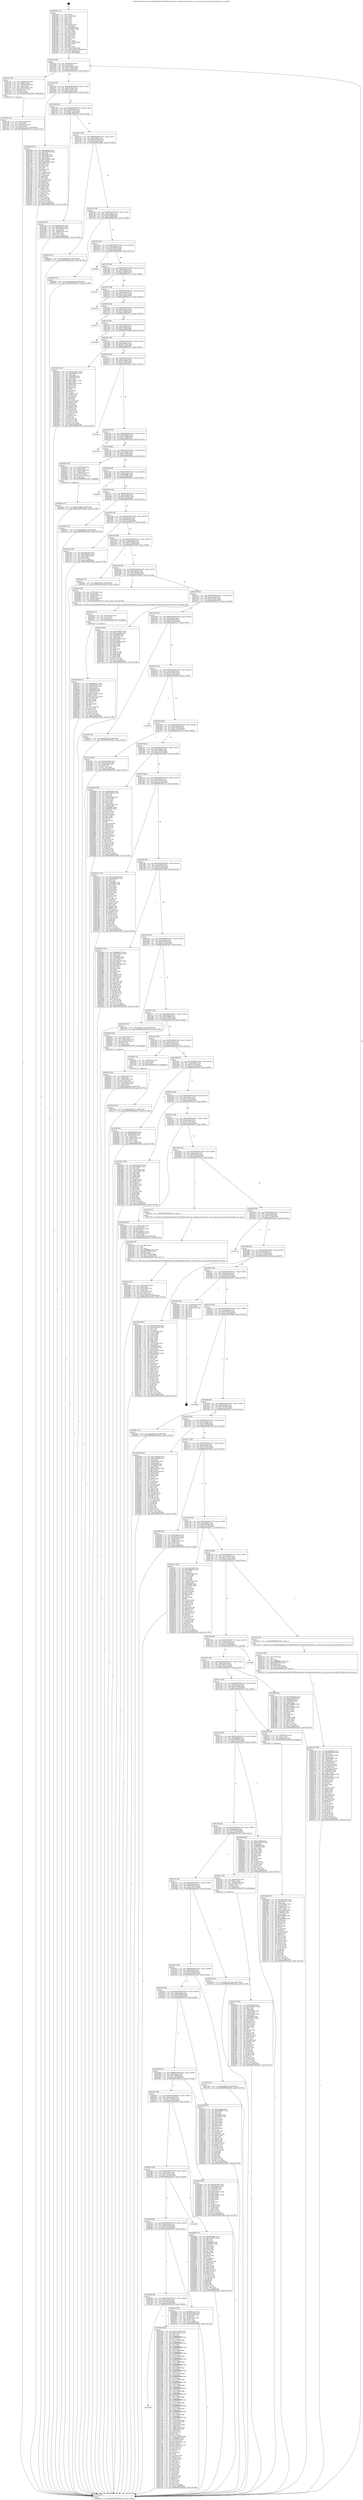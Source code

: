 digraph "0x401260" {
  label = "0x401260 (/mnt/c/Users/mathe/Desktop/tcc/POCII/binaries/extr_linuxkerneltracetrace.c_trace_insert_eval_map_file_Final-ollvm.out::main(0))"
  labelloc = "t"
  node[shape=record]

  Entry [label="",width=0.3,height=0.3,shape=circle,fillcolor=black,style=filled]
  "0x4012cf" [label="{
     0x4012cf [32]\l
     | [instrs]\l
     &nbsp;&nbsp;0x4012cf \<+6\>: mov -0xa8(%rbp),%eax\l
     &nbsp;&nbsp;0x4012d5 \<+2\>: mov %eax,%ecx\l
     &nbsp;&nbsp;0x4012d7 \<+6\>: sub $0x83b92d5e,%ecx\l
     &nbsp;&nbsp;0x4012dd \<+6\>: mov %eax,-0xbc(%rbp)\l
     &nbsp;&nbsp;0x4012e3 \<+6\>: mov %ecx,-0xc0(%rbp)\l
     &nbsp;&nbsp;0x4012e9 \<+6\>: je 0000000000401cb1 \<main+0xa51\>\l
  }"]
  "0x401cb1" [label="{
     0x401cb1 [42]\l
     | [instrs]\l
     &nbsp;&nbsp;0x401cb1 \<+7\>: mov -0x88(%rbp),%rax\l
     &nbsp;&nbsp;0x401cb8 \<+6\>: movl $0x64,(%rax)\l
     &nbsp;&nbsp;0x401cbe \<+4\>: mov -0x80(%rbp),%rax\l
     &nbsp;&nbsp;0x401cc2 \<+6\>: movl $0x1,(%rax)\l
     &nbsp;&nbsp;0x401cc8 \<+4\>: mov -0x80(%rbp),%rax\l
     &nbsp;&nbsp;0x401ccc \<+3\>: movslq (%rax),%rax\l
     &nbsp;&nbsp;0x401ccf \<+4\>: shl $0x2,%rax\l
     &nbsp;&nbsp;0x401cd3 \<+3\>: mov %rax,%rdi\l
     &nbsp;&nbsp;0x401cd6 \<+5\>: call 0000000000401050 \<malloc@plt\>\l
     | [calls]\l
     &nbsp;&nbsp;0x401050 \{1\} (unknown)\l
  }"]
  "0x4012ef" [label="{
     0x4012ef [28]\l
     | [instrs]\l
     &nbsp;&nbsp;0x4012ef \<+5\>: jmp 00000000004012f4 \<main+0x94\>\l
     &nbsp;&nbsp;0x4012f4 \<+6\>: mov -0xbc(%rbp),%eax\l
     &nbsp;&nbsp;0x4012fa \<+5\>: sub $0x8414c3c4,%eax\l
     &nbsp;&nbsp;0x4012ff \<+6\>: mov %eax,-0xc4(%rbp)\l
     &nbsp;&nbsp;0x401305 \<+6\>: je 0000000000401e94 \<main+0xc34\>\l
  }"]
  Exit [label="",width=0.3,height=0.3,shape=circle,fillcolor=black,style=filled,peripheries=2]
  "0x401e94" [label="{
     0x401e94 [147]\l
     | [instrs]\l
     &nbsp;&nbsp;0x401e94 \<+5\>: mov $0x36fe24af,%eax\l
     &nbsp;&nbsp;0x401e99 \<+5\>: mov $0x50b7f326,%ecx\l
     &nbsp;&nbsp;0x401e9e \<+2\>: mov $0x1,%dl\l
     &nbsp;&nbsp;0x401ea0 \<+7\>: mov 0x405068,%esi\l
     &nbsp;&nbsp;0x401ea7 \<+7\>: mov 0x405054,%edi\l
     &nbsp;&nbsp;0x401eae \<+3\>: mov %esi,%r8d\l
     &nbsp;&nbsp;0x401eb1 \<+7\>: sub $0x2b76fab0,%r8d\l
     &nbsp;&nbsp;0x401eb8 \<+4\>: sub $0x1,%r8d\l
     &nbsp;&nbsp;0x401ebc \<+7\>: add $0x2b76fab0,%r8d\l
     &nbsp;&nbsp;0x401ec3 \<+4\>: imul %r8d,%esi\l
     &nbsp;&nbsp;0x401ec7 \<+3\>: and $0x1,%esi\l
     &nbsp;&nbsp;0x401eca \<+3\>: cmp $0x0,%esi\l
     &nbsp;&nbsp;0x401ecd \<+4\>: sete %r9b\l
     &nbsp;&nbsp;0x401ed1 \<+3\>: cmp $0xa,%edi\l
     &nbsp;&nbsp;0x401ed4 \<+4\>: setl %r10b\l
     &nbsp;&nbsp;0x401ed8 \<+3\>: mov %r9b,%r11b\l
     &nbsp;&nbsp;0x401edb \<+4\>: xor $0xff,%r11b\l
     &nbsp;&nbsp;0x401edf \<+3\>: mov %r10b,%bl\l
     &nbsp;&nbsp;0x401ee2 \<+3\>: xor $0xff,%bl\l
     &nbsp;&nbsp;0x401ee5 \<+3\>: xor $0x1,%dl\l
     &nbsp;&nbsp;0x401ee8 \<+3\>: mov %r11b,%r14b\l
     &nbsp;&nbsp;0x401eeb \<+4\>: and $0xff,%r14b\l
     &nbsp;&nbsp;0x401eef \<+3\>: and %dl,%r9b\l
     &nbsp;&nbsp;0x401ef2 \<+3\>: mov %bl,%r15b\l
     &nbsp;&nbsp;0x401ef5 \<+4\>: and $0xff,%r15b\l
     &nbsp;&nbsp;0x401ef9 \<+3\>: and %dl,%r10b\l
     &nbsp;&nbsp;0x401efc \<+3\>: or %r9b,%r14b\l
     &nbsp;&nbsp;0x401eff \<+3\>: or %r10b,%r15b\l
     &nbsp;&nbsp;0x401f02 \<+3\>: xor %r15b,%r14b\l
     &nbsp;&nbsp;0x401f05 \<+3\>: or %bl,%r11b\l
     &nbsp;&nbsp;0x401f08 \<+4\>: xor $0xff,%r11b\l
     &nbsp;&nbsp;0x401f0c \<+3\>: or $0x1,%dl\l
     &nbsp;&nbsp;0x401f0f \<+3\>: and %dl,%r11b\l
     &nbsp;&nbsp;0x401f12 \<+3\>: or %r11b,%r14b\l
     &nbsp;&nbsp;0x401f15 \<+4\>: test $0x1,%r14b\l
     &nbsp;&nbsp;0x401f19 \<+3\>: cmovne %ecx,%eax\l
     &nbsp;&nbsp;0x401f1c \<+6\>: mov %eax,-0xa8(%rbp)\l
     &nbsp;&nbsp;0x401f22 \<+5\>: jmp 0000000000402a5b \<main+0x17fb\>\l
  }"]
  "0x40130b" [label="{
     0x40130b [28]\l
     | [instrs]\l
     &nbsp;&nbsp;0x40130b \<+5\>: jmp 0000000000401310 \<main+0xb0\>\l
     &nbsp;&nbsp;0x401310 \<+6\>: mov -0xbc(%rbp),%eax\l
     &nbsp;&nbsp;0x401316 \<+5\>: sub $0x8c17c1d3,%eax\l
     &nbsp;&nbsp;0x40131b \<+6\>: mov %eax,-0xc8(%rbp)\l
     &nbsp;&nbsp;0x401321 \<+6\>: je 0000000000401cfb \<main+0xa9b\>\l
  }"]
  "0x40270b" [label="{
     0x40270b [15]\l
     | [instrs]\l
     &nbsp;&nbsp;0x40270b \<+10\>: movl $0xd7dd31e7,-0xa8(%rbp)\l
     &nbsp;&nbsp;0x402715 \<+5\>: jmp 0000000000402a5b \<main+0x17fb\>\l
  }"]
  "0x401cfb" [label="{
     0x401cfb [36]\l
     | [instrs]\l
     &nbsp;&nbsp;0x401cfb \<+5\>: mov $0x8414c3c4,%eax\l
     &nbsp;&nbsp;0x401d00 \<+5\>: mov $0x958d41b,%ecx\l
     &nbsp;&nbsp;0x401d05 \<+4\>: mov -0x70(%rbp),%rdx\l
     &nbsp;&nbsp;0x401d09 \<+2\>: mov (%rdx),%esi\l
     &nbsp;&nbsp;0x401d0b \<+4\>: mov -0x80(%rbp),%rdx\l
     &nbsp;&nbsp;0x401d0f \<+2\>: cmp (%rdx),%esi\l
     &nbsp;&nbsp;0x401d11 \<+3\>: cmovl %ecx,%eax\l
     &nbsp;&nbsp;0x401d14 \<+6\>: mov %eax,-0xa8(%rbp)\l
     &nbsp;&nbsp;0x401d1a \<+5\>: jmp 0000000000402a5b \<main+0x17fb\>\l
  }"]
  "0x401327" [label="{
     0x401327 [28]\l
     | [instrs]\l
     &nbsp;&nbsp;0x401327 \<+5\>: jmp 000000000040132c \<main+0xcc\>\l
     &nbsp;&nbsp;0x40132c \<+6\>: mov -0xbc(%rbp),%eax\l
     &nbsp;&nbsp;0x401332 \<+5\>: sub $0x93a95294,%eax\l
     &nbsp;&nbsp;0x401337 \<+6\>: mov %eax,-0xcc(%rbp)\l
     &nbsp;&nbsp;0x40133d \<+6\>: je 00000000004026ed \<main+0x148d\>\l
  }"]
  "0x4025de" [label="{
     0x4025de [15]\l
     | [instrs]\l
     &nbsp;&nbsp;0x4025de \<+10\>: movl $0x717f82ef,-0xa8(%rbp)\l
     &nbsp;&nbsp;0x4025e8 \<+5\>: jmp 0000000000402a5b \<main+0x17fb\>\l
  }"]
  "0x4026ed" [label="{
     0x4026ed [15]\l
     | [instrs]\l
     &nbsp;&nbsp;0x4026ed \<+10\>: movl $0x290f33e0,-0xa8(%rbp)\l
     &nbsp;&nbsp;0x4026f7 \<+5\>: jmp 0000000000402a5b \<main+0x17fb\>\l
  }"]
  "0x401343" [label="{
     0x401343 [28]\l
     | [instrs]\l
     &nbsp;&nbsp;0x401343 \<+5\>: jmp 0000000000401348 \<main+0xe8\>\l
     &nbsp;&nbsp;0x401348 \<+6\>: mov -0xbc(%rbp),%eax\l
     &nbsp;&nbsp;0x40134e \<+5\>: sub $0x94a4bd8d,%eax\l
     &nbsp;&nbsp;0x401353 \<+6\>: mov %eax,-0xd0(%rbp)\l
     &nbsp;&nbsp;0x401359 \<+6\>: je 0000000000402838 \<main+0x15d8\>\l
  }"]
  "0x402519" [label="{
     0x402519 [110]\l
     | [instrs]\l
     &nbsp;&nbsp;0x402519 \<+5\>: mov $0x9efd67e7,%edx\l
     &nbsp;&nbsp;0x40251e \<+5\>: mov $0xd240562c,%ecx\l
     &nbsp;&nbsp;0x402523 \<+4\>: mov -0x40(%rbp),%rax\l
     &nbsp;&nbsp;0x402527 \<+6\>: movl $0x0,(%rax)\l
     &nbsp;&nbsp;0x40252d \<+8\>: mov 0x405068,%r8d\l
     &nbsp;&nbsp;0x402535 \<+8\>: mov 0x405054,%r9d\l
     &nbsp;&nbsp;0x40253d \<+3\>: mov %r8d,%r10d\l
     &nbsp;&nbsp;0x402540 \<+7\>: sub $0x2a5c1f3c,%r10d\l
     &nbsp;&nbsp;0x402547 \<+4\>: sub $0x1,%r10d\l
     &nbsp;&nbsp;0x40254b \<+7\>: add $0x2a5c1f3c,%r10d\l
     &nbsp;&nbsp;0x402552 \<+4\>: imul %r10d,%r8d\l
     &nbsp;&nbsp;0x402556 \<+4\>: and $0x1,%r8d\l
     &nbsp;&nbsp;0x40255a \<+4\>: cmp $0x0,%r8d\l
     &nbsp;&nbsp;0x40255e \<+4\>: sete %r11b\l
     &nbsp;&nbsp;0x402562 \<+4\>: cmp $0xa,%r9d\l
     &nbsp;&nbsp;0x402566 \<+3\>: setl %bl\l
     &nbsp;&nbsp;0x402569 \<+3\>: mov %r11b,%r14b\l
     &nbsp;&nbsp;0x40256c \<+3\>: and %bl,%r14b\l
     &nbsp;&nbsp;0x40256f \<+3\>: xor %bl,%r11b\l
     &nbsp;&nbsp;0x402572 \<+3\>: or %r11b,%r14b\l
     &nbsp;&nbsp;0x402575 \<+4\>: test $0x1,%r14b\l
     &nbsp;&nbsp;0x402579 \<+3\>: cmovne %ecx,%edx\l
     &nbsp;&nbsp;0x40257c \<+6\>: mov %edx,-0xa8(%rbp)\l
     &nbsp;&nbsp;0x402582 \<+5\>: jmp 0000000000402a5b \<main+0x17fb\>\l
  }"]
  "0x402838" [label="{
     0x402838 [15]\l
     | [instrs]\l
     &nbsp;&nbsp;0x402838 \<+10\>: movl $0x22ded12f,-0xa8(%rbp)\l
     &nbsp;&nbsp;0x402842 \<+5\>: jmp 0000000000402a5b \<main+0x17fb\>\l
  }"]
  "0x40135f" [label="{
     0x40135f [28]\l
     | [instrs]\l
     &nbsp;&nbsp;0x40135f \<+5\>: jmp 0000000000401364 \<main+0x104\>\l
     &nbsp;&nbsp;0x401364 \<+6\>: mov -0xbc(%rbp),%eax\l
     &nbsp;&nbsp;0x40136a \<+5\>: sub $0x9efd67e7,%eax\l
     &nbsp;&nbsp;0x40136f \<+6\>: mov %eax,-0xd4(%rbp)\l
     &nbsp;&nbsp;0x401375 \<+6\>: je 00000000004029d6 \<main+0x1776\>\l
  }"]
  "0x40250a" [label="{
     0x40250a [15]\l
     | [instrs]\l
     &nbsp;&nbsp;0x40250a \<+4\>: mov -0x78(%rbp),%rax\l
     &nbsp;&nbsp;0x40250e \<+3\>: mov (%rax),%rax\l
     &nbsp;&nbsp;0x402511 \<+3\>: mov %rax,%rdi\l
     &nbsp;&nbsp;0x402514 \<+5\>: call 0000000000401030 \<free@plt\>\l
     | [calls]\l
     &nbsp;&nbsp;0x401030 \{1\} (unknown)\l
  }"]
  "0x4029d6" [label="{
     0x4029d6\l
  }", style=dashed]
  "0x40137b" [label="{
     0x40137b [28]\l
     | [instrs]\l
     &nbsp;&nbsp;0x40137b \<+5\>: jmp 0000000000401380 \<main+0x120\>\l
     &nbsp;&nbsp;0x401380 \<+6\>: mov -0xbc(%rbp),%eax\l
     &nbsp;&nbsp;0x401386 \<+5\>: sub $0xa1997fbb,%eax\l
     &nbsp;&nbsp;0x40138b \<+6\>: mov %eax,-0xd8(%rbp)\l
     &nbsp;&nbsp;0x401391 \<+6\>: je 0000000000401b11 \<main+0x8b1\>\l
  }"]
  "0x40213b" [label="{
     0x40213b [188]\l
     | [instrs]\l
     &nbsp;&nbsp;0x40213b \<+5\>: mov $0xcd86d8f1,%ecx\l
     &nbsp;&nbsp;0x402140 \<+5\>: mov $0xde8dc00a,%edx\l
     &nbsp;&nbsp;0x402145 \<+3\>: mov $0x1,%sil\l
     &nbsp;&nbsp;0x402148 \<+6\>: mov -0x1a0(%rbp),%edi\l
     &nbsp;&nbsp;0x40214e \<+3\>: imul %eax,%edi\l
     &nbsp;&nbsp;0x402151 \<+4\>: mov -0x60(%rbp),%r8\l
     &nbsp;&nbsp;0x402155 \<+3\>: mov (%r8),%r8\l
     &nbsp;&nbsp;0x402158 \<+4\>: mov -0x58(%rbp),%r9\l
     &nbsp;&nbsp;0x40215c \<+3\>: movslq (%r9),%r9\l
     &nbsp;&nbsp;0x40215f \<+4\>: mov (%r8,%r9,8),%r8\l
     &nbsp;&nbsp;0x402163 \<+4\>: mov -0x48(%rbp),%r9\l
     &nbsp;&nbsp;0x402167 \<+3\>: movslq (%r9),%r9\l
     &nbsp;&nbsp;0x40216a \<+4\>: mov %edi,(%r8,%r9,4)\l
     &nbsp;&nbsp;0x40216e \<+7\>: mov 0x405068,%eax\l
     &nbsp;&nbsp;0x402175 \<+7\>: mov 0x405054,%edi\l
     &nbsp;&nbsp;0x40217c \<+3\>: mov %eax,%r10d\l
     &nbsp;&nbsp;0x40217f \<+7\>: add $0x6b169c6a,%r10d\l
     &nbsp;&nbsp;0x402186 \<+4\>: sub $0x1,%r10d\l
     &nbsp;&nbsp;0x40218a \<+7\>: sub $0x6b169c6a,%r10d\l
     &nbsp;&nbsp;0x402191 \<+4\>: imul %r10d,%eax\l
     &nbsp;&nbsp;0x402195 \<+3\>: and $0x1,%eax\l
     &nbsp;&nbsp;0x402198 \<+3\>: cmp $0x0,%eax\l
     &nbsp;&nbsp;0x40219b \<+4\>: sete %r11b\l
     &nbsp;&nbsp;0x40219f \<+3\>: cmp $0xa,%edi\l
     &nbsp;&nbsp;0x4021a2 \<+3\>: setl %bl\l
     &nbsp;&nbsp;0x4021a5 \<+3\>: mov %r11b,%r14b\l
     &nbsp;&nbsp;0x4021a8 \<+4\>: xor $0xff,%r14b\l
     &nbsp;&nbsp;0x4021ac \<+3\>: mov %bl,%r15b\l
     &nbsp;&nbsp;0x4021af \<+4\>: xor $0xff,%r15b\l
     &nbsp;&nbsp;0x4021b3 \<+4\>: xor $0x1,%sil\l
     &nbsp;&nbsp;0x4021b7 \<+3\>: mov %r14b,%r12b\l
     &nbsp;&nbsp;0x4021ba \<+4\>: and $0xff,%r12b\l
     &nbsp;&nbsp;0x4021be \<+3\>: and %sil,%r11b\l
     &nbsp;&nbsp;0x4021c1 \<+3\>: mov %r15b,%r13b\l
     &nbsp;&nbsp;0x4021c4 \<+4\>: and $0xff,%r13b\l
     &nbsp;&nbsp;0x4021c8 \<+3\>: and %sil,%bl\l
     &nbsp;&nbsp;0x4021cb \<+3\>: or %r11b,%r12b\l
     &nbsp;&nbsp;0x4021ce \<+3\>: or %bl,%r13b\l
     &nbsp;&nbsp;0x4021d1 \<+3\>: xor %r13b,%r12b\l
     &nbsp;&nbsp;0x4021d4 \<+3\>: or %r15b,%r14b\l
     &nbsp;&nbsp;0x4021d7 \<+4\>: xor $0xff,%r14b\l
     &nbsp;&nbsp;0x4021db \<+4\>: or $0x1,%sil\l
     &nbsp;&nbsp;0x4021df \<+3\>: and %sil,%r14b\l
     &nbsp;&nbsp;0x4021e2 \<+3\>: or %r14b,%r12b\l
     &nbsp;&nbsp;0x4021e5 \<+4\>: test $0x1,%r12b\l
     &nbsp;&nbsp;0x4021e9 \<+3\>: cmovne %edx,%ecx\l
     &nbsp;&nbsp;0x4021ec \<+6\>: mov %ecx,-0xa8(%rbp)\l
     &nbsp;&nbsp;0x4021f2 \<+5\>: jmp 0000000000402a5b \<main+0x17fb\>\l
  }"]
  "0x401b11" [label="{
     0x401b11\l
  }", style=dashed]
  "0x401397" [label="{
     0x401397 [28]\l
     | [instrs]\l
     &nbsp;&nbsp;0x401397 \<+5\>: jmp 000000000040139c \<main+0x13c\>\l
     &nbsp;&nbsp;0x40139c \<+6\>: mov -0xbc(%rbp),%eax\l
     &nbsp;&nbsp;0x4013a2 \<+5\>: sub $0xa2ab51c7,%eax\l
     &nbsp;&nbsp;0x4013a7 \<+6\>: mov %eax,-0xdc(%rbp)\l
     &nbsp;&nbsp;0x4013ad \<+6\>: je 0000000000402729 \<main+0x14c9\>\l
  }"]
  "0x402113" [label="{
     0x402113 [40]\l
     | [instrs]\l
     &nbsp;&nbsp;0x402113 \<+5\>: mov $0x2,%ecx\l
     &nbsp;&nbsp;0x402118 \<+1\>: cltd\l
     &nbsp;&nbsp;0x402119 \<+2\>: idiv %ecx\l
     &nbsp;&nbsp;0x40211b \<+6\>: imul $0xfffffffe,%edx,%ecx\l
     &nbsp;&nbsp;0x402121 \<+6\>: add $0xff91f4c9,%ecx\l
     &nbsp;&nbsp;0x402127 \<+3\>: add $0x1,%ecx\l
     &nbsp;&nbsp;0x40212a \<+6\>: sub $0xff91f4c9,%ecx\l
     &nbsp;&nbsp;0x402130 \<+6\>: mov %ecx,-0x1a0(%rbp)\l
     &nbsp;&nbsp;0x402136 \<+5\>: call 0000000000401160 \<next_i\>\l
     | [calls]\l
     &nbsp;&nbsp;0x401160 \{1\} (/mnt/c/Users/mathe/Desktop/tcc/POCII/binaries/extr_linuxkerneltracetrace.c_trace_insert_eval_map_file_Final-ollvm.out::next_i)\l
  }"]
  "0x402729" [label="{
     0x402729\l
  }", style=dashed]
  "0x4013b3" [label="{
     0x4013b3 [28]\l
     | [instrs]\l
     &nbsp;&nbsp;0x4013b3 \<+5\>: jmp 00000000004013b8 \<main+0x158\>\l
     &nbsp;&nbsp;0x4013b8 \<+6\>: mov -0xbc(%rbp),%eax\l
     &nbsp;&nbsp;0x4013be \<+5\>: sub $0xa764ea92,%eax\l
     &nbsp;&nbsp;0x4013c3 \<+6\>: mov %eax,-0xe0(%rbp)\l
     &nbsp;&nbsp;0x4013c9 \<+6\>: je 000000000040271a \<main+0x14ba\>\l
  }"]
  "0x402036" [label="{
     0x402036 [43]\l
     | [instrs]\l
     &nbsp;&nbsp;0x402036 \<+4\>: mov -0x60(%rbp),%rdi\l
     &nbsp;&nbsp;0x40203a \<+3\>: mov (%rdi),%rdi\l
     &nbsp;&nbsp;0x40203d \<+4\>: mov -0x58(%rbp),%rcx\l
     &nbsp;&nbsp;0x402041 \<+3\>: movslq (%rcx),%rcx\l
     &nbsp;&nbsp;0x402044 \<+4\>: mov %rax,(%rdi,%rcx,8)\l
     &nbsp;&nbsp;0x402048 \<+4\>: mov -0x48(%rbp),%rax\l
     &nbsp;&nbsp;0x40204c \<+6\>: movl $0x0,(%rax)\l
     &nbsp;&nbsp;0x402052 \<+10\>: movl $0x79d513dd,-0xa8(%rbp)\l
     &nbsp;&nbsp;0x40205c \<+5\>: jmp 0000000000402a5b \<main+0x17fb\>\l
  }"]
  "0x40271a" [label="{
     0x40271a\l
  }", style=dashed]
  "0x4013cf" [label="{
     0x4013cf [28]\l
     | [instrs]\l
     &nbsp;&nbsp;0x4013cf \<+5\>: jmp 00000000004013d4 \<main+0x174\>\l
     &nbsp;&nbsp;0x4013d4 \<+6\>: mov -0xbc(%rbp),%eax\l
     &nbsp;&nbsp;0x4013da \<+5\>: sub $0xaca4affe,%eax\l
     &nbsp;&nbsp;0x4013df \<+6\>: mov %eax,-0xe4(%rbp)\l
     &nbsp;&nbsp;0x4013e5 \<+6\>: je 000000000040299d \<main+0x173d\>\l
  }"]
  "0x401f44" [label="{
     0x401f44 [162]\l
     | [instrs]\l
     &nbsp;&nbsp;0x401f44 \<+5\>: mov $0x36fe24af,%ecx\l
     &nbsp;&nbsp;0x401f49 \<+5\>: mov $0xd5394db3,%edx\l
     &nbsp;&nbsp;0x401f4e \<+3\>: mov $0x1,%sil\l
     &nbsp;&nbsp;0x401f51 \<+3\>: xor %r8d,%r8d\l
     &nbsp;&nbsp;0x401f54 \<+4\>: mov -0x60(%rbp),%rdi\l
     &nbsp;&nbsp;0x401f58 \<+3\>: mov %rax,(%rdi)\l
     &nbsp;&nbsp;0x401f5b \<+4\>: mov -0x58(%rbp),%rax\l
     &nbsp;&nbsp;0x401f5f \<+6\>: movl $0x0,(%rax)\l
     &nbsp;&nbsp;0x401f65 \<+8\>: mov 0x405068,%r9d\l
     &nbsp;&nbsp;0x401f6d \<+8\>: mov 0x405054,%r10d\l
     &nbsp;&nbsp;0x401f75 \<+4\>: sub $0x1,%r8d\l
     &nbsp;&nbsp;0x401f79 \<+3\>: mov %r9d,%r11d\l
     &nbsp;&nbsp;0x401f7c \<+3\>: add %r8d,%r11d\l
     &nbsp;&nbsp;0x401f7f \<+4\>: imul %r11d,%r9d\l
     &nbsp;&nbsp;0x401f83 \<+4\>: and $0x1,%r9d\l
     &nbsp;&nbsp;0x401f87 \<+4\>: cmp $0x0,%r9d\l
     &nbsp;&nbsp;0x401f8b \<+3\>: sete %bl\l
     &nbsp;&nbsp;0x401f8e \<+4\>: cmp $0xa,%r10d\l
     &nbsp;&nbsp;0x401f92 \<+4\>: setl %r14b\l
     &nbsp;&nbsp;0x401f96 \<+3\>: mov %bl,%r15b\l
     &nbsp;&nbsp;0x401f99 \<+4\>: xor $0xff,%r15b\l
     &nbsp;&nbsp;0x401f9d \<+3\>: mov %r14b,%r12b\l
     &nbsp;&nbsp;0x401fa0 \<+4\>: xor $0xff,%r12b\l
     &nbsp;&nbsp;0x401fa4 \<+4\>: xor $0x1,%sil\l
     &nbsp;&nbsp;0x401fa8 \<+3\>: mov %r15b,%r13b\l
     &nbsp;&nbsp;0x401fab \<+4\>: and $0xff,%r13b\l
     &nbsp;&nbsp;0x401faf \<+3\>: and %sil,%bl\l
     &nbsp;&nbsp;0x401fb2 \<+3\>: mov %r12b,%al\l
     &nbsp;&nbsp;0x401fb5 \<+2\>: and $0xff,%al\l
     &nbsp;&nbsp;0x401fb7 \<+3\>: and %sil,%r14b\l
     &nbsp;&nbsp;0x401fba \<+3\>: or %bl,%r13b\l
     &nbsp;&nbsp;0x401fbd \<+3\>: or %r14b,%al\l
     &nbsp;&nbsp;0x401fc0 \<+3\>: xor %al,%r13b\l
     &nbsp;&nbsp;0x401fc3 \<+3\>: or %r12b,%r15b\l
     &nbsp;&nbsp;0x401fc6 \<+4\>: xor $0xff,%r15b\l
     &nbsp;&nbsp;0x401fca \<+4\>: or $0x1,%sil\l
     &nbsp;&nbsp;0x401fce \<+3\>: and %sil,%r15b\l
     &nbsp;&nbsp;0x401fd1 \<+3\>: or %r15b,%r13b\l
     &nbsp;&nbsp;0x401fd4 \<+4\>: test $0x1,%r13b\l
     &nbsp;&nbsp;0x401fd8 \<+3\>: cmovne %edx,%ecx\l
     &nbsp;&nbsp;0x401fdb \<+6\>: mov %ecx,-0xa8(%rbp)\l
     &nbsp;&nbsp;0x401fe1 \<+5\>: jmp 0000000000402a5b \<main+0x17fb\>\l
  }"]
  "0x40299d" [label="{
     0x40299d\l
  }", style=dashed]
  "0x4013eb" [label="{
     0x4013eb [28]\l
     | [instrs]\l
     &nbsp;&nbsp;0x4013eb \<+5\>: jmp 00000000004013f0 \<main+0x190\>\l
     &nbsp;&nbsp;0x4013f0 \<+6\>: mov -0xbc(%rbp),%eax\l
     &nbsp;&nbsp;0x4013f6 \<+5\>: sub $0xbe573334,%eax\l
     &nbsp;&nbsp;0x4013fb \<+6\>: mov %eax,-0xe8(%rbp)\l
     &nbsp;&nbsp;0x401401 \<+6\>: je 0000000000401b32 \<main+0x8d2\>\l
  }"]
  "0x401d4c" [label="{
     0x401d4c [41]\l
     | [instrs]\l
     &nbsp;&nbsp;0x401d4c \<+6\>: mov -0x19c(%rbp),%ecx\l
     &nbsp;&nbsp;0x401d52 \<+3\>: imul %eax,%ecx\l
     &nbsp;&nbsp;0x401d55 \<+4\>: mov -0x78(%rbp),%rsi\l
     &nbsp;&nbsp;0x401d59 \<+3\>: mov (%rsi),%rsi\l
     &nbsp;&nbsp;0x401d5c \<+4\>: mov -0x70(%rbp),%rdi\l
     &nbsp;&nbsp;0x401d60 \<+3\>: movslq (%rdi),%rdi\l
     &nbsp;&nbsp;0x401d63 \<+3\>: mov %ecx,(%rsi,%rdi,4)\l
     &nbsp;&nbsp;0x401d66 \<+10\>: movl $0x37bb9176,-0xa8(%rbp)\l
     &nbsp;&nbsp;0x401d70 \<+5\>: jmp 0000000000402a5b \<main+0x17fb\>\l
  }"]
  "0x401b32" [label="{
     0x401b32 [147]\l
     | [instrs]\l
     &nbsp;&nbsp;0x401b32 \<+5\>: mov $0x75cbc027,%eax\l
     &nbsp;&nbsp;0x401b37 \<+5\>: mov $0x43b593ab,%ecx\l
     &nbsp;&nbsp;0x401b3c \<+2\>: mov $0x1,%dl\l
     &nbsp;&nbsp;0x401b3e \<+7\>: mov 0x405068,%esi\l
     &nbsp;&nbsp;0x401b45 \<+7\>: mov 0x405054,%edi\l
     &nbsp;&nbsp;0x401b4c \<+3\>: mov %esi,%r8d\l
     &nbsp;&nbsp;0x401b4f \<+7\>: add $0xbc50fa11,%r8d\l
     &nbsp;&nbsp;0x401b56 \<+4\>: sub $0x1,%r8d\l
     &nbsp;&nbsp;0x401b5a \<+7\>: sub $0xbc50fa11,%r8d\l
     &nbsp;&nbsp;0x401b61 \<+4\>: imul %r8d,%esi\l
     &nbsp;&nbsp;0x401b65 \<+3\>: and $0x1,%esi\l
     &nbsp;&nbsp;0x401b68 \<+3\>: cmp $0x0,%esi\l
     &nbsp;&nbsp;0x401b6b \<+4\>: sete %r9b\l
     &nbsp;&nbsp;0x401b6f \<+3\>: cmp $0xa,%edi\l
     &nbsp;&nbsp;0x401b72 \<+4\>: setl %r10b\l
     &nbsp;&nbsp;0x401b76 \<+3\>: mov %r9b,%r11b\l
     &nbsp;&nbsp;0x401b79 \<+4\>: xor $0xff,%r11b\l
     &nbsp;&nbsp;0x401b7d \<+3\>: mov %r10b,%bl\l
     &nbsp;&nbsp;0x401b80 \<+3\>: xor $0xff,%bl\l
     &nbsp;&nbsp;0x401b83 \<+3\>: xor $0x1,%dl\l
     &nbsp;&nbsp;0x401b86 \<+3\>: mov %r11b,%r14b\l
     &nbsp;&nbsp;0x401b89 \<+4\>: and $0xff,%r14b\l
     &nbsp;&nbsp;0x401b8d \<+3\>: and %dl,%r9b\l
     &nbsp;&nbsp;0x401b90 \<+3\>: mov %bl,%r15b\l
     &nbsp;&nbsp;0x401b93 \<+4\>: and $0xff,%r15b\l
     &nbsp;&nbsp;0x401b97 \<+3\>: and %dl,%r10b\l
     &nbsp;&nbsp;0x401b9a \<+3\>: or %r9b,%r14b\l
     &nbsp;&nbsp;0x401b9d \<+3\>: or %r10b,%r15b\l
     &nbsp;&nbsp;0x401ba0 \<+3\>: xor %r15b,%r14b\l
     &nbsp;&nbsp;0x401ba3 \<+3\>: or %bl,%r11b\l
     &nbsp;&nbsp;0x401ba6 \<+4\>: xor $0xff,%r11b\l
     &nbsp;&nbsp;0x401baa \<+3\>: or $0x1,%dl\l
     &nbsp;&nbsp;0x401bad \<+3\>: and %dl,%r11b\l
     &nbsp;&nbsp;0x401bb0 \<+3\>: or %r11b,%r14b\l
     &nbsp;&nbsp;0x401bb3 \<+4\>: test $0x1,%r14b\l
     &nbsp;&nbsp;0x401bb7 \<+3\>: cmovne %ecx,%eax\l
     &nbsp;&nbsp;0x401bba \<+6\>: mov %eax,-0xa8(%rbp)\l
     &nbsp;&nbsp;0x401bc0 \<+5\>: jmp 0000000000402a5b \<main+0x17fb\>\l
  }"]
  "0x401407" [label="{
     0x401407 [28]\l
     | [instrs]\l
     &nbsp;&nbsp;0x401407 \<+5\>: jmp 000000000040140c \<main+0x1ac\>\l
     &nbsp;&nbsp;0x40140c \<+6\>: mov -0xbc(%rbp),%eax\l
     &nbsp;&nbsp;0x401412 \<+5\>: sub $0xc1b35b45,%eax\l
     &nbsp;&nbsp;0x401417 \<+6\>: mov %eax,-0xec(%rbp)\l
     &nbsp;&nbsp;0x40141d \<+6\>: je 00000000004029ac \<main+0x174c\>\l
  }"]
  "0x401d24" [label="{
     0x401d24 [40]\l
     | [instrs]\l
     &nbsp;&nbsp;0x401d24 \<+5\>: mov $0x2,%ecx\l
     &nbsp;&nbsp;0x401d29 \<+1\>: cltd\l
     &nbsp;&nbsp;0x401d2a \<+2\>: idiv %ecx\l
     &nbsp;&nbsp;0x401d2c \<+6\>: imul $0xfffffffe,%edx,%ecx\l
     &nbsp;&nbsp;0x401d32 \<+6\>: add $0x4d37ff22,%ecx\l
     &nbsp;&nbsp;0x401d38 \<+3\>: add $0x1,%ecx\l
     &nbsp;&nbsp;0x401d3b \<+6\>: sub $0x4d37ff22,%ecx\l
     &nbsp;&nbsp;0x401d41 \<+6\>: mov %ecx,-0x19c(%rbp)\l
     &nbsp;&nbsp;0x401d47 \<+5\>: call 0000000000401160 \<next_i\>\l
     | [calls]\l
     &nbsp;&nbsp;0x401160 \{1\} (/mnt/c/Users/mathe/Desktop/tcc/POCII/binaries/extr_linuxkerneltracetrace.c_trace_insert_eval_map_file_Final-ollvm.out::next_i)\l
  }"]
  "0x4029ac" [label="{
     0x4029ac\l
  }", style=dashed]
  "0x401423" [label="{
     0x401423 [28]\l
     | [instrs]\l
     &nbsp;&nbsp;0x401423 \<+5\>: jmp 0000000000401428 \<main+0x1c8\>\l
     &nbsp;&nbsp;0x401428 \<+6\>: mov -0xbc(%rbp),%eax\l
     &nbsp;&nbsp;0x40142e \<+5\>: sub $0xc754d8c6,%eax\l
     &nbsp;&nbsp;0x401433 \<+6\>: mov %eax,-0xf0(%rbp)\l
     &nbsp;&nbsp;0x401439 \<+6\>: je 0000000000402a44 \<main+0x17e4\>\l
  }"]
  "0x401cdb" [label="{
     0x401cdb [32]\l
     | [instrs]\l
     &nbsp;&nbsp;0x401cdb \<+4\>: mov -0x78(%rbp),%rdi\l
     &nbsp;&nbsp;0x401cdf \<+3\>: mov %rax,(%rdi)\l
     &nbsp;&nbsp;0x401ce2 \<+4\>: mov -0x70(%rbp),%rax\l
     &nbsp;&nbsp;0x401ce6 \<+6\>: movl $0x0,(%rax)\l
     &nbsp;&nbsp;0x401cec \<+10\>: movl $0x8c17c1d3,-0xa8(%rbp)\l
     &nbsp;&nbsp;0x401cf6 \<+5\>: jmp 0000000000402a5b \<main+0x17fb\>\l
  }"]
  "0x402a44" [label="{
     0x402a44\l
  }", style=dashed]
  "0x40143f" [label="{
     0x40143f [28]\l
     | [instrs]\l
     &nbsp;&nbsp;0x40143f \<+5\>: jmp 0000000000401444 \<main+0x1e4\>\l
     &nbsp;&nbsp;0x401444 \<+6\>: mov -0xbc(%rbp),%eax\l
     &nbsp;&nbsp;0x40144a \<+5\>: sub $0xcaf4765e,%eax\l
     &nbsp;&nbsp;0x40144f \<+6\>: mov %eax,-0xf4(%rbp)\l
     &nbsp;&nbsp;0x401455 \<+6\>: je 00000000004025ba \<main+0x135a\>\l
  }"]
  "0x401bd8" [label="{
     0x401bd8 [172]\l
     | [instrs]\l
     &nbsp;&nbsp;0x401bd8 \<+5\>: mov $0x75cbc027,%ecx\l
     &nbsp;&nbsp;0x401bdd \<+5\>: mov $0x54b2ae59,%edx\l
     &nbsp;&nbsp;0x401be2 \<+3\>: mov $0x1,%sil\l
     &nbsp;&nbsp;0x401be5 \<+7\>: mov -0x90(%rbp),%rdi\l
     &nbsp;&nbsp;0x401bec \<+2\>: mov %eax,(%rdi)\l
     &nbsp;&nbsp;0x401bee \<+7\>: mov -0x90(%rbp),%rdi\l
     &nbsp;&nbsp;0x401bf5 \<+2\>: mov (%rdi),%eax\l
     &nbsp;&nbsp;0x401bf7 \<+3\>: mov %eax,-0x2c(%rbp)\l
     &nbsp;&nbsp;0x401bfa \<+7\>: mov 0x405068,%eax\l
     &nbsp;&nbsp;0x401c01 \<+8\>: mov 0x405054,%r8d\l
     &nbsp;&nbsp;0x401c09 \<+3\>: mov %eax,%r9d\l
     &nbsp;&nbsp;0x401c0c \<+7\>: add $0xcf50ffda,%r9d\l
     &nbsp;&nbsp;0x401c13 \<+4\>: sub $0x1,%r9d\l
     &nbsp;&nbsp;0x401c17 \<+7\>: sub $0xcf50ffda,%r9d\l
     &nbsp;&nbsp;0x401c1e \<+4\>: imul %r9d,%eax\l
     &nbsp;&nbsp;0x401c22 \<+3\>: and $0x1,%eax\l
     &nbsp;&nbsp;0x401c25 \<+3\>: cmp $0x0,%eax\l
     &nbsp;&nbsp;0x401c28 \<+4\>: sete %r10b\l
     &nbsp;&nbsp;0x401c2c \<+4\>: cmp $0xa,%r8d\l
     &nbsp;&nbsp;0x401c30 \<+4\>: setl %r11b\l
     &nbsp;&nbsp;0x401c34 \<+3\>: mov %r10b,%bl\l
     &nbsp;&nbsp;0x401c37 \<+3\>: xor $0xff,%bl\l
     &nbsp;&nbsp;0x401c3a \<+3\>: mov %r11b,%r14b\l
     &nbsp;&nbsp;0x401c3d \<+4\>: xor $0xff,%r14b\l
     &nbsp;&nbsp;0x401c41 \<+4\>: xor $0x0,%sil\l
     &nbsp;&nbsp;0x401c45 \<+3\>: mov %bl,%r15b\l
     &nbsp;&nbsp;0x401c48 \<+4\>: and $0x0,%r15b\l
     &nbsp;&nbsp;0x401c4c \<+3\>: and %sil,%r10b\l
     &nbsp;&nbsp;0x401c4f \<+3\>: mov %r14b,%r12b\l
     &nbsp;&nbsp;0x401c52 \<+4\>: and $0x0,%r12b\l
     &nbsp;&nbsp;0x401c56 \<+3\>: and %sil,%r11b\l
     &nbsp;&nbsp;0x401c59 \<+3\>: or %r10b,%r15b\l
     &nbsp;&nbsp;0x401c5c \<+3\>: or %r11b,%r12b\l
     &nbsp;&nbsp;0x401c5f \<+3\>: xor %r12b,%r15b\l
     &nbsp;&nbsp;0x401c62 \<+3\>: or %r14b,%bl\l
     &nbsp;&nbsp;0x401c65 \<+3\>: xor $0xff,%bl\l
     &nbsp;&nbsp;0x401c68 \<+4\>: or $0x0,%sil\l
     &nbsp;&nbsp;0x401c6c \<+3\>: and %sil,%bl\l
     &nbsp;&nbsp;0x401c6f \<+3\>: or %bl,%r15b\l
     &nbsp;&nbsp;0x401c72 \<+4\>: test $0x1,%r15b\l
     &nbsp;&nbsp;0x401c76 \<+3\>: cmovne %edx,%ecx\l
     &nbsp;&nbsp;0x401c79 \<+6\>: mov %ecx,-0xa8(%rbp)\l
     &nbsp;&nbsp;0x401c7f \<+5\>: jmp 0000000000402a5b \<main+0x17fb\>\l
  }"]
  "0x4025ba" [label="{
     0x4025ba [36]\l
     | [instrs]\l
     &nbsp;&nbsp;0x4025ba \<+4\>: mov -0x38(%rbp),%rax\l
     &nbsp;&nbsp;0x4025be \<+6\>: movl $0x1,(%rax)\l
     &nbsp;&nbsp;0x4025c4 \<+4\>: mov -0x60(%rbp),%rax\l
     &nbsp;&nbsp;0x4025c8 \<+3\>: mov (%rax),%rax\l
     &nbsp;&nbsp;0x4025cb \<+4\>: mov -0x40(%rbp),%rcx\l
     &nbsp;&nbsp;0x4025cf \<+3\>: movslq (%rcx),%rcx\l
     &nbsp;&nbsp;0x4025d2 \<+4\>: mov (%rax,%rcx,8),%rax\l
     &nbsp;&nbsp;0x4025d6 \<+3\>: mov %rax,%rdi\l
     &nbsp;&nbsp;0x4025d9 \<+5\>: call 0000000000401030 \<free@plt\>\l
     | [calls]\l
     &nbsp;&nbsp;0x401030 \{1\} (unknown)\l
  }"]
  "0x40145b" [label="{
     0x40145b [28]\l
     | [instrs]\l
     &nbsp;&nbsp;0x40145b \<+5\>: jmp 0000000000401460 \<main+0x200\>\l
     &nbsp;&nbsp;0x401460 \<+6\>: mov -0xbc(%rbp),%eax\l
     &nbsp;&nbsp;0x401466 \<+5\>: sub $0xcd86d8f1,%eax\l
     &nbsp;&nbsp;0x40146b \<+6\>: mov %eax,-0xf8(%rbp)\l
     &nbsp;&nbsp;0x401471 \<+6\>: je 000000000040293c \<main+0x16dc\>\l
  }"]
  "0x4018d7" [label="{
     0x4018d7\l
  }", style=dashed]
  "0x40293c" [label="{
     0x40293c\l
  }", style=dashed]
  "0x401477" [label="{
     0x401477 [28]\l
     | [instrs]\l
     &nbsp;&nbsp;0x401477 \<+5\>: jmp 000000000040147c \<main+0x21c\>\l
     &nbsp;&nbsp;0x40147c \<+6\>: mov -0xbc(%rbp),%eax\l
     &nbsp;&nbsp;0x401482 \<+5\>: sub $0xd240562c,%eax\l
     &nbsp;&nbsp;0x401487 \<+6\>: mov %eax,-0xfc(%rbp)\l
     &nbsp;&nbsp;0x40148d \<+6\>: je 0000000000402587 \<main+0x1327\>\l
  }"]
  "0x40194b" [label="{
     0x40194b [424]\l
     | [instrs]\l
     &nbsp;&nbsp;0x40194b \<+5\>: mov $0xe0132a6c,%eax\l
     &nbsp;&nbsp;0x401950 \<+5\>: mov $0xe135acda,%ecx\l
     &nbsp;&nbsp;0x401955 \<+2\>: mov $0x1,%dl\l
     &nbsp;&nbsp;0x401957 \<+3\>: mov %rsp,%rsi\l
     &nbsp;&nbsp;0x40195a \<+4\>: add $0xfffffffffffffff0,%rsi\l
     &nbsp;&nbsp;0x40195e \<+3\>: mov %rsi,%rsp\l
     &nbsp;&nbsp;0x401961 \<+7\>: mov %rsi,-0xa0(%rbp)\l
     &nbsp;&nbsp;0x401968 \<+3\>: mov %rsp,%rsi\l
     &nbsp;&nbsp;0x40196b \<+4\>: add $0xfffffffffffffff0,%rsi\l
     &nbsp;&nbsp;0x40196f \<+3\>: mov %rsi,%rsp\l
     &nbsp;&nbsp;0x401972 \<+3\>: mov %rsp,%rdi\l
     &nbsp;&nbsp;0x401975 \<+4\>: add $0xfffffffffffffff0,%rdi\l
     &nbsp;&nbsp;0x401979 \<+3\>: mov %rdi,%rsp\l
     &nbsp;&nbsp;0x40197c \<+7\>: mov %rdi,-0x98(%rbp)\l
     &nbsp;&nbsp;0x401983 \<+3\>: mov %rsp,%rdi\l
     &nbsp;&nbsp;0x401986 \<+4\>: add $0xfffffffffffffff0,%rdi\l
     &nbsp;&nbsp;0x40198a \<+3\>: mov %rdi,%rsp\l
     &nbsp;&nbsp;0x40198d \<+7\>: mov %rdi,-0x90(%rbp)\l
     &nbsp;&nbsp;0x401994 \<+3\>: mov %rsp,%rdi\l
     &nbsp;&nbsp;0x401997 \<+4\>: add $0xfffffffffffffff0,%rdi\l
     &nbsp;&nbsp;0x40199b \<+3\>: mov %rdi,%rsp\l
     &nbsp;&nbsp;0x40199e \<+7\>: mov %rdi,-0x88(%rbp)\l
     &nbsp;&nbsp;0x4019a5 \<+3\>: mov %rsp,%rdi\l
     &nbsp;&nbsp;0x4019a8 \<+4\>: add $0xfffffffffffffff0,%rdi\l
     &nbsp;&nbsp;0x4019ac \<+3\>: mov %rdi,%rsp\l
     &nbsp;&nbsp;0x4019af \<+4\>: mov %rdi,-0x80(%rbp)\l
     &nbsp;&nbsp;0x4019b3 \<+3\>: mov %rsp,%rdi\l
     &nbsp;&nbsp;0x4019b6 \<+4\>: add $0xfffffffffffffff0,%rdi\l
     &nbsp;&nbsp;0x4019ba \<+3\>: mov %rdi,%rsp\l
     &nbsp;&nbsp;0x4019bd \<+4\>: mov %rdi,-0x78(%rbp)\l
     &nbsp;&nbsp;0x4019c1 \<+3\>: mov %rsp,%rdi\l
     &nbsp;&nbsp;0x4019c4 \<+4\>: add $0xfffffffffffffff0,%rdi\l
     &nbsp;&nbsp;0x4019c8 \<+3\>: mov %rdi,%rsp\l
     &nbsp;&nbsp;0x4019cb \<+4\>: mov %rdi,-0x70(%rbp)\l
     &nbsp;&nbsp;0x4019cf \<+3\>: mov %rsp,%rdi\l
     &nbsp;&nbsp;0x4019d2 \<+4\>: add $0xfffffffffffffff0,%rdi\l
     &nbsp;&nbsp;0x4019d6 \<+3\>: mov %rdi,%rsp\l
     &nbsp;&nbsp;0x4019d9 \<+4\>: mov %rdi,-0x68(%rbp)\l
     &nbsp;&nbsp;0x4019dd \<+3\>: mov %rsp,%rdi\l
     &nbsp;&nbsp;0x4019e0 \<+4\>: add $0xfffffffffffffff0,%rdi\l
     &nbsp;&nbsp;0x4019e4 \<+3\>: mov %rdi,%rsp\l
     &nbsp;&nbsp;0x4019e7 \<+4\>: mov %rdi,-0x60(%rbp)\l
     &nbsp;&nbsp;0x4019eb \<+3\>: mov %rsp,%rdi\l
     &nbsp;&nbsp;0x4019ee \<+4\>: add $0xfffffffffffffff0,%rdi\l
     &nbsp;&nbsp;0x4019f2 \<+3\>: mov %rdi,%rsp\l
     &nbsp;&nbsp;0x4019f5 \<+4\>: mov %rdi,-0x58(%rbp)\l
     &nbsp;&nbsp;0x4019f9 \<+3\>: mov %rsp,%rdi\l
     &nbsp;&nbsp;0x4019fc \<+4\>: add $0xfffffffffffffff0,%rdi\l
     &nbsp;&nbsp;0x401a00 \<+3\>: mov %rdi,%rsp\l
     &nbsp;&nbsp;0x401a03 \<+4\>: mov %rdi,-0x50(%rbp)\l
     &nbsp;&nbsp;0x401a07 \<+3\>: mov %rsp,%rdi\l
     &nbsp;&nbsp;0x401a0a \<+4\>: add $0xfffffffffffffff0,%rdi\l
     &nbsp;&nbsp;0x401a0e \<+3\>: mov %rdi,%rsp\l
     &nbsp;&nbsp;0x401a11 \<+4\>: mov %rdi,-0x48(%rbp)\l
     &nbsp;&nbsp;0x401a15 \<+3\>: mov %rsp,%rdi\l
     &nbsp;&nbsp;0x401a18 \<+4\>: add $0xfffffffffffffff0,%rdi\l
     &nbsp;&nbsp;0x401a1c \<+3\>: mov %rdi,%rsp\l
     &nbsp;&nbsp;0x401a1f \<+4\>: mov %rdi,-0x40(%rbp)\l
     &nbsp;&nbsp;0x401a23 \<+3\>: mov %rsp,%rdi\l
     &nbsp;&nbsp;0x401a26 \<+4\>: add $0xfffffffffffffff0,%rdi\l
     &nbsp;&nbsp;0x401a2a \<+3\>: mov %rdi,%rsp\l
     &nbsp;&nbsp;0x401a2d \<+4\>: mov %rdi,-0x38(%rbp)\l
     &nbsp;&nbsp;0x401a31 \<+7\>: mov -0xa0(%rbp),%rdi\l
     &nbsp;&nbsp;0x401a38 \<+6\>: movl $0x0,(%rdi)\l
     &nbsp;&nbsp;0x401a3e \<+7\>: mov -0xac(%rbp),%r8d\l
     &nbsp;&nbsp;0x401a45 \<+3\>: mov %r8d,(%rsi)\l
     &nbsp;&nbsp;0x401a48 \<+7\>: mov -0x98(%rbp),%rdi\l
     &nbsp;&nbsp;0x401a4f \<+7\>: mov -0xb8(%rbp),%r9\l
     &nbsp;&nbsp;0x401a56 \<+3\>: mov %r9,(%rdi)\l
     &nbsp;&nbsp;0x401a59 \<+3\>: cmpl $0x2,(%rsi)\l
     &nbsp;&nbsp;0x401a5c \<+4\>: setne %r10b\l
     &nbsp;&nbsp;0x401a60 \<+4\>: and $0x1,%r10b\l
     &nbsp;&nbsp;0x401a64 \<+4\>: mov %r10b,-0x2d(%rbp)\l
     &nbsp;&nbsp;0x401a68 \<+8\>: mov 0x405068,%r11d\l
     &nbsp;&nbsp;0x401a70 \<+7\>: mov 0x405054,%ebx\l
     &nbsp;&nbsp;0x401a77 \<+3\>: mov %r11d,%r14d\l
     &nbsp;&nbsp;0x401a7a \<+7\>: add $0x148f0a7f,%r14d\l
     &nbsp;&nbsp;0x401a81 \<+4\>: sub $0x1,%r14d\l
     &nbsp;&nbsp;0x401a85 \<+7\>: sub $0x148f0a7f,%r14d\l
     &nbsp;&nbsp;0x401a8c \<+4\>: imul %r14d,%r11d\l
     &nbsp;&nbsp;0x401a90 \<+4\>: and $0x1,%r11d\l
     &nbsp;&nbsp;0x401a94 \<+4\>: cmp $0x0,%r11d\l
     &nbsp;&nbsp;0x401a98 \<+4\>: sete %r10b\l
     &nbsp;&nbsp;0x401a9c \<+3\>: cmp $0xa,%ebx\l
     &nbsp;&nbsp;0x401a9f \<+4\>: setl %r15b\l
     &nbsp;&nbsp;0x401aa3 \<+3\>: mov %r10b,%r12b\l
     &nbsp;&nbsp;0x401aa6 \<+4\>: xor $0xff,%r12b\l
     &nbsp;&nbsp;0x401aaa \<+3\>: mov %r15b,%r13b\l
     &nbsp;&nbsp;0x401aad \<+4\>: xor $0xff,%r13b\l
     &nbsp;&nbsp;0x401ab1 \<+3\>: xor $0x0,%dl\l
     &nbsp;&nbsp;0x401ab4 \<+3\>: mov %r12b,%sil\l
     &nbsp;&nbsp;0x401ab7 \<+4\>: and $0x0,%sil\l
     &nbsp;&nbsp;0x401abb \<+3\>: and %dl,%r10b\l
     &nbsp;&nbsp;0x401abe \<+3\>: mov %r13b,%dil\l
     &nbsp;&nbsp;0x401ac1 \<+4\>: and $0x0,%dil\l
     &nbsp;&nbsp;0x401ac5 \<+3\>: and %dl,%r15b\l
     &nbsp;&nbsp;0x401ac8 \<+3\>: or %r10b,%sil\l
     &nbsp;&nbsp;0x401acb \<+3\>: or %r15b,%dil\l
     &nbsp;&nbsp;0x401ace \<+3\>: xor %dil,%sil\l
     &nbsp;&nbsp;0x401ad1 \<+3\>: or %r13b,%r12b\l
     &nbsp;&nbsp;0x401ad4 \<+4\>: xor $0xff,%r12b\l
     &nbsp;&nbsp;0x401ad8 \<+3\>: or $0x0,%dl\l
     &nbsp;&nbsp;0x401adb \<+3\>: and %dl,%r12b\l
     &nbsp;&nbsp;0x401ade \<+3\>: or %r12b,%sil\l
     &nbsp;&nbsp;0x401ae1 \<+4\>: test $0x1,%sil\l
     &nbsp;&nbsp;0x401ae5 \<+3\>: cmovne %ecx,%eax\l
     &nbsp;&nbsp;0x401ae8 \<+6\>: mov %eax,-0xa8(%rbp)\l
     &nbsp;&nbsp;0x401aee \<+5\>: jmp 0000000000402a5b \<main+0x17fb\>\l
  }"]
  "0x402587" [label="{
     0x402587 [15]\l
     | [instrs]\l
     &nbsp;&nbsp;0x402587 \<+10\>: movl $0x290f33e0,-0xa8(%rbp)\l
     &nbsp;&nbsp;0x402591 \<+5\>: jmp 0000000000402a5b \<main+0x17fb\>\l
  }"]
  "0x401493" [label="{
     0x401493 [28]\l
     | [instrs]\l
     &nbsp;&nbsp;0x401493 \<+5\>: jmp 0000000000401498 \<main+0x238\>\l
     &nbsp;&nbsp;0x401498 \<+6\>: mov -0xbc(%rbp),%eax\l
     &nbsp;&nbsp;0x40149e \<+5\>: sub $0xd4fe8ced,%eax\l
     &nbsp;&nbsp;0x4014a3 \<+6\>: mov %eax,-0x100(%rbp)\l
     &nbsp;&nbsp;0x4014a9 \<+6\>: je 0000000000401c93 \<main+0xa33\>\l
  }"]
  "0x4018bb" [label="{
     0x4018bb [28]\l
     | [instrs]\l
     &nbsp;&nbsp;0x4018bb \<+5\>: jmp 00000000004018c0 \<main+0x660\>\l
     &nbsp;&nbsp;0x4018c0 \<+6\>: mov -0xbc(%rbp),%eax\l
     &nbsp;&nbsp;0x4018c6 \<+5\>: sub $0x7fe4fe18,%eax\l
     &nbsp;&nbsp;0x4018cb \<+6\>: mov %eax,-0x198(%rbp)\l
     &nbsp;&nbsp;0x4018d1 \<+6\>: je 000000000040194b \<main+0x6eb\>\l
  }"]
  "0x401c93" [label="{
     0x401c93 [30]\l
     | [instrs]\l
     &nbsp;&nbsp;0x401c93 \<+5\>: mov $0xa764ea92,%eax\l
     &nbsp;&nbsp;0x401c98 \<+5\>: mov $0x83b92d5e,%ecx\l
     &nbsp;&nbsp;0x401c9d \<+3\>: mov -0x2c(%rbp),%edx\l
     &nbsp;&nbsp;0x401ca0 \<+3\>: cmp $0x0,%edx\l
     &nbsp;&nbsp;0x401ca3 \<+3\>: cmove %ecx,%eax\l
     &nbsp;&nbsp;0x401ca6 \<+6\>: mov %eax,-0xa8(%rbp)\l
     &nbsp;&nbsp;0x401cac \<+5\>: jmp 0000000000402a5b \<main+0x17fb\>\l
  }"]
  "0x4014af" [label="{
     0x4014af [28]\l
     | [instrs]\l
     &nbsp;&nbsp;0x4014af \<+5\>: jmp 00000000004014b4 \<main+0x254\>\l
     &nbsp;&nbsp;0x4014b4 \<+6\>: mov -0xbc(%rbp),%eax\l
     &nbsp;&nbsp;0x4014ba \<+5\>: sub $0xd5394db3,%eax\l
     &nbsp;&nbsp;0x4014bf \<+6\>: mov %eax,-0x104(%rbp)\l
     &nbsp;&nbsp;0x4014c5 \<+6\>: je 0000000000401fe6 \<main+0xd86\>\l
  }"]
  "0x402061" [label="{
     0x402061 [36]\l
     | [instrs]\l
     &nbsp;&nbsp;0x402061 \<+5\>: mov $0x689d23bd,%eax\l
     &nbsp;&nbsp;0x402066 \<+5\>: mov $0x7536e39d,%ecx\l
     &nbsp;&nbsp;0x40206b \<+4\>: mov -0x48(%rbp),%rdx\l
     &nbsp;&nbsp;0x40206f \<+2\>: mov (%rdx),%esi\l
     &nbsp;&nbsp;0x402071 \<+4\>: mov -0x50(%rbp),%rdx\l
     &nbsp;&nbsp;0x402075 \<+2\>: cmp (%rdx),%esi\l
     &nbsp;&nbsp;0x402077 \<+3\>: cmovl %ecx,%eax\l
     &nbsp;&nbsp;0x40207a \<+6\>: mov %eax,-0xa8(%rbp)\l
     &nbsp;&nbsp;0x402080 \<+5\>: jmp 0000000000402a5b \<main+0x17fb\>\l
  }"]
  "0x401fe6" [label="{
     0x401fe6 [15]\l
     | [instrs]\l
     &nbsp;&nbsp;0x401fe6 \<+10\>: movl $0x2bc87e4,-0xa8(%rbp)\l
     &nbsp;&nbsp;0x401ff0 \<+5\>: jmp 0000000000402a5b \<main+0x17fb\>\l
  }"]
  "0x4014cb" [label="{
     0x4014cb [28]\l
     | [instrs]\l
     &nbsp;&nbsp;0x4014cb \<+5\>: jmp 00000000004014d0 \<main+0x270\>\l
     &nbsp;&nbsp;0x4014d0 \<+6\>: mov -0xbc(%rbp),%eax\l
     &nbsp;&nbsp;0x4014d6 \<+5\>: sub $0xd5e85a07,%eax\l
     &nbsp;&nbsp;0x4014db \<+6\>: mov %eax,-0x108(%rbp)\l
     &nbsp;&nbsp;0x4014e1 \<+6\>: je 00000000004024ee \<main+0x128e\>\l
  }"]
  "0x40189f" [label="{
     0x40189f [28]\l
     | [instrs]\l
     &nbsp;&nbsp;0x40189f \<+5\>: jmp 00000000004018a4 \<main+0x644\>\l
     &nbsp;&nbsp;0x4018a4 \<+6\>: mov -0xbc(%rbp),%eax\l
     &nbsp;&nbsp;0x4018aa \<+5\>: sub $0x79d513dd,%eax\l
     &nbsp;&nbsp;0x4018af \<+6\>: mov %eax,-0x194(%rbp)\l
     &nbsp;&nbsp;0x4018b5 \<+6\>: je 0000000000402061 \<main+0xe01\>\l
  }"]
  "0x4024ee" [label="{
     0x4024ee [28]\l
     | [instrs]\l
     &nbsp;&nbsp;0x4024ee \<+4\>: mov -0x78(%rbp),%rax\l
     &nbsp;&nbsp;0x4024f2 \<+3\>: mov (%rax),%rdi\l
     &nbsp;&nbsp;0x4024f5 \<+4\>: mov -0x60(%rbp),%rax\l
     &nbsp;&nbsp;0x4024f9 \<+3\>: mov (%rax),%rsi\l
     &nbsp;&nbsp;0x4024fc \<+7\>: mov -0x88(%rbp),%rax\l
     &nbsp;&nbsp;0x402503 \<+2\>: mov (%rax),%edx\l
     &nbsp;&nbsp;0x402505 \<+5\>: call 0000000000401240 \<trace_insert_eval_map_file\>\l
     | [calls]\l
     &nbsp;&nbsp;0x401240 \{1\} (/mnt/c/Users/mathe/Desktop/tcc/POCII/binaries/extr_linuxkerneltracetrace.c_trace_insert_eval_map_file_Final-ollvm.out::trace_insert_eval_map_file)\l
  }"]
  "0x4014e7" [label="{
     0x4014e7 [28]\l
     | [instrs]\l
     &nbsp;&nbsp;0x4014e7 \<+5\>: jmp 00000000004014ec \<main+0x28c\>\l
     &nbsp;&nbsp;0x4014ec \<+6\>: mov -0xbc(%rbp),%eax\l
     &nbsp;&nbsp;0x4014f2 \<+5\>: sub $0xd7dd31e7,%eax\l
     &nbsp;&nbsp;0x4014f7 \<+6\>: mov %eax,-0x10c(%rbp)\l
     &nbsp;&nbsp;0x4014fd \<+6\>: je 000000000040273d \<main+0x14dd\>\l
  }"]
  "0x4028a4" [label="{
     0x4028a4\l
  }", style=dashed]
  "0x40273d" [label="{
     0x40273d [91]\l
     | [instrs]\l
     &nbsp;&nbsp;0x40273d \<+5\>: mov $0xc754d8c6,%eax\l
     &nbsp;&nbsp;0x402742 \<+5\>: mov $0x27cea66e,%ecx\l
     &nbsp;&nbsp;0x402747 \<+7\>: mov 0x405068,%edx\l
     &nbsp;&nbsp;0x40274e \<+7\>: mov 0x405054,%esi\l
     &nbsp;&nbsp;0x402755 \<+2\>: mov %edx,%edi\l
     &nbsp;&nbsp;0x402757 \<+6\>: add $0x24e62bcb,%edi\l
     &nbsp;&nbsp;0x40275d \<+3\>: sub $0x1,%edi\l
     &nbsp;&nbsp;0x402760 \<+6\>: sub $0x24e62bcb,%edi\l
     &nbsp;&nbsp;0x402766 \<+3\>: imul %edi,%edx\l
     &nbsp;&nbsp;0x402769 \<+3\>: and $0x1,%edx\l
     &nbsp;&nbsp;0x40276c \<+3\>: cmp $0x0,%edx\l
     &nbsp;&nbsp;0x40276f \<+4\>: sete %r8b\l
     &nbsp;&nbsp;0x402773 \<+3\>: cmp $0xa,%esi\l
     &nbsp;&nbsp;0x402776 \<+4\>: setl %r9b\l
     &nbsp;&nbsp;0x40277a \<+3\>: mov %r8b,%r10b\l
     &nbsp;&nbsp;0x40277d \<+3\>: and %r9b,%r10b\l
     &nbsp;&nbsp;0x402780 \<+3\>: xor %r9b,%r8b\l
     &nbsp;&nbsp;0x402783 \<+3\>: or %r8b,%r10b\l
     &nbsp;&nbsp;0x402786 \<+4\>: test $0x1,%r10b\l
     &nbsp;&nbsp;0x40278a \<+3\>: cmovne %ecx,%eax\l
     &nbsp;&nbsp;0x40278d \<+6\>: mov %eax,-0xa8(%rbp)\l
     &nbsp;&nbsp;0x402793 \<+5\>: jmp 0000000000402a5b \<main+0x17fb\>\l
  }"]
  "0x401503" [label="{
     0x401503 [28]\l
     | [instrs]\l
     &nbsp;&nbsp;0x401503 \<+5\>: jmp 0000000000401508 \<main+0x2a8\>\l
     &nbsp;&nbsp;0x401508 \<+6\>: mov -0xbc(%rbp),%eax\l
     &nbsp;&nbsp;0x40150e \<+5\>: sub $0xde8dc00a,%eax\l
     &nbsp;&nbsp;0x401513 \<+6\>: mov %eax,-0x110(%rbp)\l
     &nbsp;&nbsp;0x401519 \<+6\>: je 00000000004021f7 \<main+0xf97\>\l
  }"]
  "0x401883" [label="{
     0x401883 [28]\l
     | [instrs]\l
     &nbsp;&nbsp;0x401883 \<+5\>: jmp 0000000000401888 \<main+0x628\>\l
     &nbsp;&nbsp;0x401888 \<+6\>: mov -0xbc(%rbp),%eax\l
     &nbsp;&nbsp;0x40188e \<+5\>: sub $0x75cbc027,%eax\l
     &nbsp;&nbsp;0x401893 \<+6\>: mov %eax,-0x190(%rbp)\l
     &nbsp;&nbsp;0x401899 \<+6\>: je 00000000004028a4 \<main+0x1644\>\l
  }"]
  "0x4021f7" [label="{
     0x4021f7 [15]\l
     | [instrs]\l
     &nbsp;&nbsp;0x4021f7 \<+10\>: movl $0x740cf43,-0xa8(%rbp)\l
     &nbsp;&nbsp;0x402201 \<+5\>: jmp 0000000000402a5b \<main+0x17fb\>\l
  }"]
  "0x40151f" [label="{
     0x40151f [28]\l
     | [instrs]\l
     &nbsp;&nbsp;0x40151f \<+5\>: jmp 0000000000401524 \<main+0x2c4\>\l
     &nbsp;&nbsp;0x401524 \<+6\>: mov -0xbc(%rbp),%eax\l
     &nbsp;&nbsp;0x40152a \<+5\>: sub $0xe0132a6c,%eax\l
     &nbsp;&nbsp;0x40152f \<+6\>: mov %eax,-0x114(%rbp)\l
     &nbsp;&nbsp;0x401535 \<+6\>: je 000000000040285f \<main+0x15ff\>\l
  }"]
  "0x402085" [label="{
     0x402085 [137]\l
     | [instrs]\l
     &nbsp;&nbsp;0x402085 \<+5\>: mov $0xcd86d8f1,%eax\l
     &nbsp;&nbsp;0x40208a \<+5\>: mov $0x321e5701,%ecx\l
     &nbsp;&nbsp;0x40208f \<+2\>: mov $0x1,%dl\l
     &nbsp;&nbsp;0x402091 \<+2\>: xor %esi,%esi\l
     &nbsp;&nbsp;0x402093 \<+7\>: mov 0x405068,%edi\l
     &nbsp;&nbsp;0x40209a \<+8\>: mov 0x405054,%r8d\l
     &nbsp;&nbsp;0x4020a2 \<+3\>: sub $0x1,%esi\l
     &nbsp;&nbsp;0x4020a5 \<+3\>: mov %edi,%r9d\l
     &nbsp;&nbsp;0x4020a8 \<+3\>: add %esi,%r9d\l
     &nbsp;&nbsp;0x4020ab \<+4\>: imul %r9d,%edi\l
     &nbsp;&nbsp;0x4020af \<+3\>: and $0x1,%edi\l
     &nbsp;&nbsp;0x4020b2 \<+3\>: cmp $0x0,%edi\l
     &nbsp;&nbsp;0x4020b5 \<+4\>: sete %r10b\l
     &nbsp;&nbsp;0x4020b9 \<+4\>: cmp $0xa,%r8d\l
     &nbsp;&nbsp;0x4020bd \<+4\>: setl %r11b\l
     &nbsp;&nbsp;0x4020c1 \<+3\>: mov %r10b,%bl\l
     &nbsp;&nbsp;0x4020c4 \<+3\>: xor $0xff,%bl\l
     &nbsp;&nbsp;0x4020c7 \<+3\>: mov %r11b,%r14b\l
     &nbsp;&nbsp;0x4020ca \<+4\>: xor $0xff,%r14b\l
     &nbsp;&nbsp;0x4020ce \<+3\>: xor $0x0,%dl\l
     &nbsp;&nbsp;0x4020d1 \<+3\>: mov %bl,%r15b\l
     &nbsp;&nbsp;0x4020d4 \<+4\>: and $0x0,%r15b\l
     &nbsp;&nbsp;0x4020d8 \<+3\>: and %dl,%r10b\l
     &nbsp;&nbsp;0x4020db \<+3\>: mov %r14b,%r12b\l
     &nbsp;&nbsp;0x4020de \<+4\>: and $0x0,%r12b\l
     &nbsp;&nbsp;0x4020e2 \<+3\>: and %dl,%r11b\l
     &nbsp;&nbsp;0x4020e5 \<+3\>: or %r10b,%r15b\l
     &nbsp;&nbsp;0x4020e8 \<+3\>: or %r11b,%r12b\l
     &nbsp;&nbsp;0x4020eb \<+3\>: xor %r12b,%r15b\l
     &nbsp;&nbsp;0x4020ee \<+3\>: or %r14b,%bl\l
     &nbsp;&nbsp;0x4020f1 \<+3\>: xor $0xff,%bl\l
     &nbsp;&nbsp;0x4020f4 \<+3\>: or $0x0,%dl\l
     &nbsp;&nbsp;0x4020f7 \<+2\>: and %dl,%bl\l
     &nbsp;&nbsp;0x4020f9 \<+3\>: or %bl,%r15b\l
     &nbsp;&nbsp;0x4020fc \<+4\>: test $0x1,%r15b\l
     &nbsp;&nbsp;0x402100 \<+3\>: cmovne %ecx,%eax\l
     &nbsp;&nbsp;0x402103 \<+6\>: mov %eax,-0xa8(%rbp)\l
     &nbsp;&nbsp;0x402109 \<+5\>: jmp 0000000000402a5b \<main+0x17fb\>\l
  }"]
  "0x40285f" [label="{
     0x40285f\l
  }", style=dashed]
  "0x40153b" [label="{
     0x40153b [28]\l
     | [instrs]\l
     &nbsp;&nbsp;0x40153b \<+5\>: jmp 0000000000401540 \<main+0x2e0\>\l
     &nbsp;&nbsp;0x401540 \<+6\>: mov -0xbc(%rbp),%eax\l
     &nbsp;&nbsp;0x401546 \<+5\>: sub $0xe135acda,%eax\l
     &nbsp;&nbsp;0x40154b \<+6\>: mov %eax,-0x118(%rbp)\l
     &nbsp;&nbsp;0x401551 \<+6\>: je 0000000000401af3 \<main+0x893\>\l
  }"]
  "0x401867" [label="{
     0x401867 [28]\l
     | [instrs]\l
     &nbsp;&nbsp;0x401867 \<+5\>: jmp 000000000040186c \<main+0x60c\>\l
     &nbsp;&nbsp;0x40186c \<+6\>: mov -0xbc(%rbp),%eax\l
     &nbsp;&nbsp;0x401872 \<+5\>: sub $0x7536e39d,%eax\l
     &nbsp;&nbsp;0x401877 \<+6\>: mov %eax,-0x18c(%rbp)\l
     &nbsp;&nbsp;0x40187d \<+6\>: je 0000000000402085 \<main+0xe25\>\l
  }"]
  "0x401af3" [label="{
     0x401af3 [30]\l
     | [instrs]\l
     &nbsp;&nbsp;0x401af3 \<+5\>: mov $0xbe573334,%eax\l
     &nbsp;&nbsp;0x401af8 \<+5\>: mov $0xa1997fbb,%ecx\l
     &nbsp;&nbsp;0x401afd \<+3\>: mov -0x2d(%rbp),%dl\l
     &nbsp;&nbsp;0x401b00 \<+3\>: test $0x1,%dl\l
     &nbsp;&nbsp;0x401b03 \<+3\>: cmovne %ecx,%eax\l
     &nbsp;&nbsp;0x401b06 \<+6\>: mov %eax,-0xa8(%rbp)\l
     &nbsp;&nbsp;0x401b0c \<+5\>: jmp 0000000000402a5b \<main+0x17fb\>\l
  }"]
  "0x401557" [label="{
     0x401557 [28]\l
     | [instrs]\l
     &nbsp;&nbsp;0x401557 \<+5\>: jmp 000000000040155c \<main+0x2fc\>\l
     &nbsp;&nbsp;0x40155c \<+6\>: mov -0xbc(%rbp),%eax\l
     &nbsp;&nbsp;0x401562 \<+5\>: sub $0xe3830fdc,%eax\l
     &nbsp;&nbsp;0x401567 \<+6\>: mov %eax,-0x11c(%rbp)\l
     &nbsp;&nbsp;0x40156d \<+6\>: je 0000000000402648 \<main+0x13e8\>\l
  }"]
  "0x4025ed" [label="{
     0x4025ed [91]\l
     | [instrs]\l
     &nbsp;&nbsp;0x4025ed \<+5\>: mov $0xd363545,%eax\l
     &nbsp;&nbsp;0x4025f2 \<+5\>: mov $0xe3830fdc,%ecx\l
     &nbsp;&nbsp;0x4025f7 \<+7\>: mov 0x405068,%edx\l
     &nbsp;&nbsp;0x4025fe \<+7\>: mov 0x405054,%esi\l
     &nbsp;&nbsp;0x402605 \<+2\>: mov %edx,%edi\l
     &nbsp;&nbsp;0x402607 \<+6\>: add $0x8236ade3,%edi\l
     &nbsp;&nbsp;0x40260d \<+3\>: sub $0x1,%edi\l
     &nbsp;&nbsp;0x402610 \<+6\>: sub $0x8236ade3,%edi\l
     &nbsp;&nbsp;0x402616 \<+3\>: imul %edi,%edx\l
     &nbsp;&nbsp;0x402619 \<+3\>: and $0x1,%edx\l
     &nbsp;&nbsp;0x40261c \<+3\>: cmp $0x0,%edx\l
     &nbsp;&nbsp;0x40261f \<+4\>: sete %r8b\l
     &nbsp;&nbsp;0x402623 \<+3\>: cmp $0xa,%esi\l
     &nbsp;&nbsp;0x402626 \<+4\>: setl %r9b\l
     &nbsp;&nbsp;0x40262a \<+3\>: mov %r8b,%r10b\l
     &nbsp;&nbsp;0x40262d \<+3\>: and %r9b,%r10b\l
     &nbsp;&nbsp;0x402630 \<+3\>: xor %r9b,%r8b\l
     &nbsp;&nbsp;0x402633 \<+3\>: or %r8b,%r10b\l
     &nbsp;&nbsp;0x402636 \<+4\>: test $0x1,%r10b\l
     &nbsp;&nbsp;0x40263a \<+3\>: cmovne %ecx,%eax\l
     &nbsp;&nbsp;0x40263d \<+6\>: mov %eax,-0xa8(%rbp)\l
     &nbsp;&nbsp;0x402643 \<+5\>: jmp 0000000000402a5b \<main+0x17fb\>\l
  }"]
  "0x402648" [label="{
     0x402648 [165]\l
     | [instrs]\l
     &nbsp;&nbsp;0x402648 \<+5\>: mov $0xd363545,%eax\l
     &nbsp;&nbsp;0x40264d \<+5\>: mov $0x93a95294,%ecx\l
     &nbsp;&nbsp;0x402652 \<+2\>: mov $0x1,%dl\l
     &nbsp;&nbsp;0x402654 \<+2\>: xor %esi,%esi\l
     &nbsp;&nbsp;0x402656 \<+4\>: mov -0x40(%rbp),%rdi\l
     &nbsp;&nbsp;0x40265a \<+3\>: mov (%rdi),%r8d\l
     &nbsp;&nbsp;0x40265d \<+3\>: mov %esi,%r9d\l
     &nbsp;&nbsp;0x402660 \<+4\>: sub $0x1,%r9d\l
     &nbsp;&nbsp;0x402664 \<+3\>: sub %r9d,%r8d\l
     &nbsp;&nbsp;0x402667 \<+4\>: mov -0x40(%rbp),%rdi\l
     &nbsp;&nbsp;0x40266b \<+3\>: mov %r8d,(%rdi)\l
     &nbsp;&nbsp;0x40266e \<+8\>: mov 0x405068,%r8d\l
     &nbsp;&nbsp;0x402676 \<+8\>: mov 0x405054,%r9d\l
     &nbsp;&nbsp;0x40267e \<+3\>: sub $0x1,%esi\l
     &nbsp;&nbsp;0x402681 \<+3\>: mov %r8d,%r10d\l
     &nbsp;&nbsp;0x402684 \<+3\>: add %esi,%r10d\l
     &nbsp;&nbsp;0x402687 \<+4\>: imul %r10d,%r8d\l
     &nbsp;&nbsp;0x40268b \<+4\>: and $0x1,%r8d\l
     &nbsp;&nbsp;0x40268f \<+4\>: cmp $0x0,%r8d\l
     &nbsp;&nbsp;0x402693 \<+4\>: sete %r11b\l
     &nbsp;&nbsp;0x402697 \<+4\>: cmp $0xa,%r9d\l
     &nbsp;&nbsp;0x40269b \<+3\>: setl %bl\l
     &nbsp;&nbsp;0x40269e \<+3\>: mov %r11b,%r14b\l
     &nbsp;&nbsp;0x4026a1 \<+4\>: xor $0xff,%r14b\l
     &nbsp;&nbsp;0x4026a5 \<+3\>: mov %bl,%r15b\l
     &nbsp;&nbsp;0x4026a8 \<+4\>: xor $0xff,%r15b\l
     &nbsp;&nbsp;0x4026ac \<+3\>: xor $0x0,%dl\l
     &nbsp;&nbsp;0x4026af \<+3\>: mov %r14b,%r12b\l
     &nbsp;&nbsp;0x4026b2 \<+4\>: and $0x0,%r12b\l
     &nbsp;&nbsp;0x4026b6 \<+3\>: and %dl,%r11b\l
     &nbsp;&nbsp;0x4026b9 \<+3\>: mov %r15b,%r13b\l
     &nbsp;&nbsp;0x4026bc \<+4\>: and $0x0,%r13b\l
     &nbsp;&nbsp;0x4026c0 \<+2\>: and %dl,%bl\l
     &nbsp;&nbsp;0x4026c2 \<+3\>: or %r11b,%r12b\l
     &nbsp;&nbsp;0x4026c5 \<+3\>: or %bl,%r13b\l
     &nbsp;&nbsp;0x4026c8 \<+3\>: xor %r13b,%r12b\l
     &nbsp;&nbsp;0x4026cb \<+3\>: or %r15b,%r14b\l
     &nbsp;&nbsp;0x4026ce \<+4\>: xor $0xff,%r14b\l
     &nbsp;&nbsp;0x4026d2 \<+3\>: or $0x0,%dl\l
     &nbsp;&nbsp;0x4026d5 \<+3\>: and %dl,%r14b\l
     &nbsp;&nbsp;0x4026d8 \<+3\>: or %r14b,%r12b\l
     &nbsp;&nbsp;0x4026db \<+4\>: test $0x1,%r12b\l
     &nbsp;&nbsp;0x4026df \<+3\>: cmovne %ecx,%eax\l
     &nbsp;&nbsp;0x4026e2 \<+6\>: mov %eax,-0xa8(%rbp)\l
     &nbsp;&nbsp;0x4026e8 \<+5\>: jmp 0000000000402a5b \<main+0x17fb\>\l
  }"]
  "0x401573" [label="{
     0x401573 [28]\l
     | [instrs]\l
     &nbsp;&nbsp;0x401573 \<+5\>: jmp 0000000000401578 \<main+0x318\>\l
     &nbsp;&nbsp;0x401578 \<+6\>: mov -0xbc(%rbp),%eax\l
     &nbsp;&nbsp;0x40157e \<+5\>: sub $0xe4727ede,%eax\l
     &nbsp;&nbsp;0x401583 \<+6\>: mov %eax,-0x120(%rbp)\l
     &nbsp;&nbsp;0x401589 \<+6\>: je 000000000040231e \<main+0x10be\>\l
  }"]
  "0x40184b" [label="{
     0x40184b [28]\l
     | [instrs]\l
     &nbsp;&nbsp;0x40184b \<+5\>: jmp 0000000000401850 \<main+0x5f0\>\l
     &nbsp;&nbsp;0x401850 \<+6\>: mov -0xbc(%rbp),%eax\l
     &nbsp;&nbsp;0x401856 \<+5\>: sub $0x717f82ef,%eax\l
     &nbsp;&nbsp;0x40185b \<+6\>: mov %eax,-0x188(%rbp)\l
     &nbsp;&nbsp;0x401861 \<+6\>: je 00000000004025ed \<main+0x138d\>\l
  }"]
  "0x40231e" [label="{
     0x40231e [137]\l
     | [instrs]\l
     &nbsp;&nbsp;0x40231e \<+5\>: mov $0xc1b35b45,%eax\l
     &nbsp;&nbsp;0x402323 \<+5\>: mov $0x2b50e58e,%ecx\l
     &nbsp;&nbsp;0x402328 \<+2\>: mov $0x1,%dl\l
     &nbsp;&nbsp;0x40232a \<+2\>: xor %esi,%esi\l
     &nbsp;&nbsp;0x40232c \<+7\>: mov 0x405068,%edi\l
     &nbsp;&nbsp;0x402333 \<+8\>: mov 0x405054,%r8d\l
     &nbsp;&nbsp;0x40233b \<+3\>: sub $0x1,%esi\l
     &nbsp;&nbsp;0x40233e \<+3\>: mov %edi,%r9d\l
     &nbsp;&nbsp;0x402341 \<+3\>: add %esi,%r9d\l
     &nbsp;&nbsp;0x402344 \<+4\>: imul %r9d,%edi\l
     &nbsp;&nbsp;0x402348 \<+3\>: and $0x1,%edi\l
     &nbsp;&nbsp;0x40234b \<+3\>: cmp $0x0,%edi\l
     &nbsp;&nbsp;0x40234e \<+4\>: sete %r10b\l
     &nbsp;&nbsp;0x402352 \<+4\>: cmp $0xa,%r8d\l
     &nbsp;&nbsp;0x402356 \<+4\>: setl %r11b\l
     &nbsp;&nbsp;0x40235a \<+3\>: mov %r10b,%bl\l
     &nbsp;&nbsp;0x40235d \<+3\>: xor $0xff,%bl\l
     &nbsp;&nbsp;0x402360 \<+3\>: mov %r11b,%r14b\l
     &nbsp;&nbsp;0x402363 \<+4\>: xor $0xff,%r14b\l
     &nbsp;&nbsp;0x402367 \<+3\>: xor $0x1,%dl\l
     &nbsp;&nbsp;0x40236a \<+3\>: mov %bl,%r15b\l
     &nbsp;&nbsp;0x40236d \<+4\>: and $0xff,%r15b\l
     &nbsp;&nbsp;0x402371 \<+3\>: and %dl,%r10b\l
     &nbsp;&nbsp;0x402374 \<+3\>: mov %r14b,%r12b\l
     &nbsp;&nbsp;0x402377 \<+4\>: and $0xff,%r12b\l
     &nbsp;&nbsp;0x40237b \<+3\>: and %dl,%r11b\l
     &nbsp;&nbsp;0x40237e \<+3\>: or %r10b,%r15b\l
     &nbsp;&nbsp;0x402381 \<+3\>: or %r11b,%r12b\l
     &nbsp;&nbsp;0x402384 \<+3\>: xor %r12b,%r15b\l
     &nbsp;&nbsp;0x402387 \<+3\>: or %r14b,%bl\l
     &nbsp;&nbsp;0x40238a \<+3\>: xor $0xff,%bl\l
     &nbsp;&nbsp;0x40238d \<+3\>: or $0x1,%dl\l
     &nbsp;&nbsp;0x402390 \<+2\>: and %dl,%bl\l
     &nbsp;&nbsp;0x402392 \<+3\>: or %bl,%r15b\l
     &nbsp;&nbsp;0x402395 \<+4\>: test $0x1,%r15b\l
     &nbsp;&nbsp;0x402399 \<+3\>: cmovne %ecx,%eax\l
     &nbsp;&nbsp;0x40239c \<+6\>: mov %eax,-0xa8(%rbp)\l
     &nbsp;&nbsp;0x4023a2 \<+5\>: jmp 0000000000402a5b \<main+0x17fb\>\l
  }"]
  "0x40158f" [label="{
     0x40158f [28]\l
     | [instrs]\l
     &nbsp;&nbsp;0x40158f \<+5\>: jmp 0000000000401594 \<main+0x334\>\l
     &nbsp;&nbsp;0x401594 \<+6\>: mov -0xbc(%rbp),%eax\l
     &nbsp;&nbsp;0x40159a \<+5\>: sub $0xe9463e40,%eax\l
     &nbsp;&nbsp;0x40159f \<+6\>: mov %eax,-0x124(%rbp)\l
     &nbsp;&nbsp;0x4015a5 \<+6\>: je 000000000040245b \<main+0x11fb\>\l
  }"]
  "0x402230" [label="{
     0x402230 [137]\l
     | [instrs]\l
     &nbsp;&nbsp;0x402230 \<+5\>: mov $0xaca4affe,%eax\l
     &nbsp;&nbsp;0x402235 \<+5\>: mov $0x44989f74,%ecx\l
     &nbsp;&nbsp;0x40223a \<+2\>: mov $0x1,%dl\l
     &nbsp;&nbsp;0x40223c \<+2\>: xor %esi,%esi\l
     &nbsp;&nbsp;0x40223e \<+7\>: mov 0x405068,%edi\l
     &nbsp;&nbsp;0x402245 \<+8\>: mov 0x405054,%r8d\l
     &nbsp;&nbsp;0x40224d \<+3\>: sub $0x1,%esi\l
     &nbsp;&nbsp;0x402250 \<+3\>: mov %edi,%r9d\l
     &nbsp;&nbsp;0x402253 \<+3\>: add %esi,%r9d\l
     &nbsp;&nbsp;0x402256 \<+4\>: imul %r9d,%edi\l
     &nbsp;&nbsp;0x40225a \<+3\>: and $0x1,%edi\l
     &nbsp;&nbsp;0x40225d \<+3\>: cmp $0x0,%edi\l
     &nbsp;&nbsp;0x402260 \<+4\>: sete %r10b\l
     &nbsp;&nbsp;0x402264 \<+4\>: cmp $0xa,%r8d\l
     &nbsp;&nbsp;0x402268 \<+4\>: setl %r11b\l
     &nbsp;&nbsp;0x40226c \<+3\>: mov %r10b,%bl\l
     &nbsp;&nbsp;0x40226f \<+3\>: xor $0xff,%bl\l
     &nbsp;&nbsp;0x402272 \<+3\>: mov %r11b,%r14b\l
     &nbsp;&nbsp;0x402275 \<+4\>: xor $0xff,%r14b\l
     &nbsp;&nbsp;0x402279 \<+3\>: xor $0x1,%dl\l
     &nbsp;&nbsp;0x40227c \<+3\>: mov %bl,%r15b\l
     &nbsp;&nbsp;0x40227f \<+4\>: and $0xff,%r15b\l
     &nbsp;&nbsp;0x402283 \<+3\>: and %dl,%r10b\l
     &nbsp;&nbsp;0x402286 \<+3\>: mov %r14b,%r12b\l
     &nbsp;&nbsp;0x402289 \<+4\>: and $0xff,%r12b\l
     &nbsp;&nbsp;0x40228d \<+3\>: and %dl,%r11b\l
     &nbsp;&nbsp;0x402290 \<+3\>: or %r10b,%r15b\l
     &nbsp;&nbsp;0x402293 \<+3\>: or %r11b,%r12b\l
     &nbsp;&nbsp;0x402296 \<+3\>: xor %r12b,%r15b\l
     &nbsp;&nbsp;0x402299 \<+3\>: or %r14b,%bl\l
     &nbsp;&nbsp;0x40229c \<+3\>: xor $0xff,%bl\l
     &nbsp;&nbsp;0x40229f \<+3\>: or $0x1,%dl\l
     &nbsp;&nbsp;0x4022a2 \<+2\>: and %dl,%bl\l
     &nbsp;&nbsp;0x4022a4 \<+3\>: or %bl,%r15b\l
     &nbsp;&nbsp;0x4022a7 \<+4\>: test $0x1,%r15b\l
     &nbsp;&nbsp;0x4022ab \<+3\>: cmovne %ecx,%eax\l
     &nbsp;&nbsp;0x4022ae \<+6\>: mov %eax,-0xa8(%rbp)\l
     &nbsp;&nbsp;0x4022b4 \<+5\>: jmp 0000000000402a5b \<main+0x17fb\>\l
  }"]
  "0x40245b" [label="{
     0x40245b [147]\l
     | [instrs]\l
     &nbsp;&nbsp;0x40245b \<+5\>: mov $0x9efd67e7,%eax\l
     &nbsp;&nbsp;0x402460 \<+5\>: mov $0xd5e85a07,%ecx\l
     &nbsp;&nbsp;0x402465 \<+2\>: mov $0x1,%dl\l
     &nbsp;&nbsp;0x402467 \<+7\>: mov 0x405068,%esi\l
     &nbsp;&nbsp;0x40246e \<+7\>: mov 0x405054,%edi\l
     &nbsp;&nbsp;0x402475 \<+3\>: mov %esi,%r8d\l
     &nbsp;&nbsp;0x402478 \<+7\>: sub $0x23dfc76d,%r8d\l
     &nbsp;&nbsp;0x40247f \<+4\>: sub $0x1,%r8d\l
     &nbsp;&nbsp;0x402483 \<+7\>: add $0x23dfc76d,%r8d\l
     &nbsp;&nbsp;0x40248a \<+4\>: imul %r8d,%esi\l
     &nbsp;&nbsp;0x40248e \<+3\>: and $0x1,%esi\l
     &nbsp;&nbsp;0x402491 \<+3\>: cmp $0x0,%esi\l
     &nbsp;&nbsp;0x402494 \<+4\>: sete %r9b\l
     &nbsp;&nbsp;0x402498 \<+3\>: cmp $0xa,%edi\l
     &nbsp;&nbsp;0x40249b \<+4\>: setl %r10b\l
     &nbsp;&nbsp;0x40249f \<+3\>: mov %r9b,%r11b\l
     &nbsp;&nbsp;0x4024a2 \<+4\>: xor $0xff,%r11b\l
     &nbsp;&nbsp;0x4024a6 \<+3\>: mov %r10b,%bl\l
     &nbsp;&nbsp;0x4024a9 \<+3\>: xor $0xff,%bl\l
     &nbsp;&nbsp;0x4024ac \<+3\>: xor $0x1,%dl\l
     &nbsp;&nbsp;0x4024af \<+3\>: mov %r11b,%r14b\l
     &nbsp;&nbsp;0x4024b2 \<+4\>: and $0xff,%r14b\l
     &nbsp;&nbsp;0x4024b6 \<+3\>: and %dl,%r9b\l
     &nbsp;&nbsp;0x4024b9 \<+3\>: mov %bl,%r15b\l
     &nbsp;&nbsp;0x4024bc \<+4\>: and $0xff,%r15b\l
     &nbsp;&nbsp;0x4024c0 \<+3\>: and %dl,%r10b\l
     &nbsp;&nbsp;0x4024c3 \<+3\>: or %r9b,%r14b\l
     &nbsp;&nbsp;0x4024c6 \<+3\>: or %r10b,%r15b\l
     &nbsp;&nbsp;0x4024c9 \<+3\>: xor %r15b,%r14b\l
     &nbsp;&nbsp;0x4024cc \<+3\>: or %bl,%r11b\l
     &nbsp;&nbsp;0x4024cf \<+4\>: xor $0xff,%r11b\l
     &nbsp;&nbsp;0x4024d3 \<+3\>: or $0x1,%dl\l
     &nbsp;&nbsp;0x4024d6 \<+3\>: and %dl,%r11b\l
     &nbsp;&nbsp;0x4024d9 \<+3\>: or %r11b,%r14b\l
     &nbsp;&nbsp;0x4024dc \<+4\>: test $0x1,%r14b\l
     &nbsp;&nbsp;0x4024e0 \<+3\>: cmovne %ecx,%eax\l
     &nbsp;&nbsp;0x4024e3 \<+6\>: mov %eax,-0xa8(%rbp)\l
     &nbsp;&nbsp;0x4024e9 \<+5\>: jmp 0000000000402a5b \<main+0x17fb\>\l
  }"]
  "0x4015ab" [label="{
     0x4015ab [28]\l
     | [instrs]\l
     &nbsp;&nbsp;0x4015ab \<+5\>: jmp 00000000004015b0 \<main+0x350\>\l
     &nbsp;&nbsp;0x4015b0 \<+6\>: mov -0xbc(%rbp),%eax\l
     &nbsp;&nbsp;0x4015b6 \<+5\>: sub $0xea9e7e44,%eax\l
     &nbsp;&nbsp;0x4015bb \<+6\>: mov %eax,-0x128(%rbp)\l
     &nbsp;&nbsp;0x4015c1 \<+6\>: je 0000000000401e85 \<main+0xc25\>\l
  }"]
  "0x40182f" [label="{
     0x40182f [28]\l
     | [instrs]\l
     &nbsp;&nbsp;0x40182f \<+5\>: jmp 0000000000401834 \<main+0x5d4\>\l
     &nbsp;&nbsp;0x401834 \<+6\>: mov -0xbc(%rbp),%eax\l
     &nbsp;&nbsp;0x40183a \<+5\>: sub $0x689d23bd,%eax\l
     &nbsp;&nbsp;0x40183f \<+6\>: mov %eax,-0x184(%rbp)\l
     &nbsp;&nbsp;0x401845 \<+6\>: je 0000000000402230 \<main+0xfd0\>\l
  }"]
  "0x401e85" [label="{
     0x401e85 [15]\l
     | [instrs]\l
     &nbsp;&nbsp;0x401e85 \<+10\>: movl $0x8c17c1d3,-0xa8(%rbp)\l
     &nbsp;&nbsp;0x401e8f \<+5\>: jmp 0000000000402a5b \<main+0x17fb\>\l
  }"]
  "0x4015c7" [label="{
     0x4015c7 [28]\l
     | [instrs]\l
     &nbsp;&nbsp;0x4015c7 \<+5\>: jmp 00000000004015cc \<main+0x36c\>\l
     &nbsp;&nbsp;0x4015cc \<+6\>: mov -0xbc(%rbp),%eax\l
     &nbsp;&nbsp;0x4015d2 \<+5\>: sub $0xefa39bb6,%eax\l
     &nbsp;&nbsp;0x4015d7 \<+6\>: mov %eax,-0x12c(%rbp)\l
     &nbsp;&nbsp;0x4015dd \<+6\>: je 0000000000402019 \<main+0xdb9\>\l
  }"]
  "0x401c84" [label="{
     0x401c84 [15]\l
     | [instrs]\l
     &nbsp;&nbsp;0x401c84 \<+10\>: movl $0xd4fe8ced,-0xa8(%rbp)\l
     &nbsp;&nbsp;0x401c8e \<+5\>: jmp 0000000000402a5b \<main+0x17fb\>\l
  }"]
  "0x402019" [label="{
     0x402019 [29]\l
     | [instrs]\l
     &nbsp;&nbsp;0x402019 \<+4\>: mov -0x50(%rbp),%rax\l
     &nbsp;&nbsp;0x40201d \<+6\>: movl $0x1,(%rax)\l
     &nbsp;&nbsp;0x402023 \<+4\>: mov -0x50(%rbp),%rax\l
     &nbsp;&nbsp;0x402027 \<+3\>: movslq (%rax),%rax\l
     &nbsp;&nbsp;0x40202a \<+4\>: shl $0x2,%rax\l
     &nbsp;&nbsp;0x40202e \<+3\>: mov %rax,%rdi\l
     &nbsp;&nbsp;0x402031 \<+5\>: call 0000000000401050 \<malloc@plt\>\l
     | [calls]\l
     &nbsp;&nbsp;0x401050 \{1\} (unknown)\l
  }"]
  "0x4015e3" [label="{
     0x4015e3 [28]\l
     | [instrs]\l
     &nbsp;&nbsp;0x4015e3 \<+5\>: jmp 00000000004015e8 \<main+0x388\>\l
     &nbsp;&nbsp;0x4015e8 \<+6\>: mov -0xbc(%rbp),%eax\l
     &nbsp;&nbsp;0x4015ee \<+5\>: sub $0xfeeae9ca,%eax\l
     &nbsp;&nbsp;0x4015f3 \<+6\>: mov %eax,-0x130(%rbp)\l
     &nbsp;&nbsp;0x4015f9 \<+6\>: je 00000000004026fc \<main+0x149c\>\l
  }"]
  "0x401813" [label="{
     0x401813 [28]\l
     | [instrs]\l
     &nbsp;&nbsp;0x401813 \<+5\>: jmp 0000000000401818 \<main+0x5b8\>\l
     &nbsp;&nbsp;0x401818 \<+6\>: mov -0xbc(%rbp),%eax\l
     &nbsp;&nbsp;0x40181e \<+5\>: sub $0x54b2ae59,%eax\l
     &nbsp;&nbsp;0x401823 \<+6\>: mov %eax,-0x180(%rbp)\l
     &nbsp;&nbsp;0x401829 \<+6\>: je 0000000000401c84 \<main+0xa24\>\l
  }"]
  "0x4026fc" [label="{
     0x4026fc [15]\l
     | [instrs]\l
     &nbsp;&nbsp;0x4026fc \<+4\>: mov -0x60(%rbp),%rax\l
     &nbsp;&nbsp;0x402700 \<+3\>: mov (%rax),%rax\l
     &nbsp;&nbsp;0x402703 \<+3\>: mov %rax,%rdi\l
     &nbsp;&nbsp;0x402706 \<+5\>: call 0000000000401030 \<free@plt\>\l
     | [calls]\l
     &nbsp;&nbsp;0x401030 \{1\} (unknown)\l
  }"]
  "0x4015ff" [label="{
     0x4015ff [28]\l
     | [instrs]\l
     &nbsp;&nbsp;0x4015ff \<+5\>: jmp 0000000000401604 \<main+0x3a4\>\l
     &nbsp;&nbsp;0x401604 \<+6\>: mov -0xbc(%rbp),%eax\l
     &nbsp;&nbsp;0x40160a \<+5\>: sub $0x2bc87e4,%eax\l
     &nbsp;&nbsp;0x40160f \<+6\>: mov %eax,-0x134(%rbp)\l
     &nbsp;&nbsp;0x401615 \<+6\>: je 0000000000401ff5 \<main+0xd95\>\l
  }"]
  "0x40230f" [label="{
     0x40230f [15]\l
     | [instrs]\l
     &nbsp;&nbsp;0x40230f \<+10\>: movl $0xe4727ede,-0xa8(%rbp)\l
     &nbsp;&nbsp;0x402319 \<+5\>: jmp 0000000000402a5b \<main+0x17fb\>\l
  }"]
  "0x401ff5" [label="{
     0x401ff5 [36]\l
     | [instrs]\l
     &nbsp;&nbsp;0x401ff5 \<+5\>: mov $0xe9463e40,%eax\l
     &nbsp;&nbsp;0x401ffa \<+5\>: mov $0xefa39bb6,%ecx\l
     &nbsp;&nbsp;0x401fff \<+4\>: mov -0x58(%rbp),%rdx\l
     &nbsp;&nbsp;0x402003 \<+2\>: mov (%rdx),%esi\l
     &nbsp;&nbsp;0x402005 \<+4\>: mov -0x68(%rbp),%rdx\l
     &nbsp;&nbsp;0x402009 \<+2\>: cmp (%rdx),%esi\l
     &nbsp;&nbsp;0x40200b \<+3\>: cmovl %ecx,%eax\l
     &nbsp;&nbsp;0x40200e \<+6\>: mov %eax,-0xa8(%rbp)\l
     &nbsp;&nbsp;0x402014 \<+5\>: jmp 0000000000402a5b \<main+0x17fb\>\l
  }"]
  "0x40161b" [label="{
     0x40161b [28]\l
     | [instrs]\l
     &nbsp;&nbsp;0x40161b \<+5\>: jmp 0000000000401620 \<main+0x3c0\>\l
     &nbsp;&nbsp;0x401620 \<+6\>: mov -0xbc(%rbp),%eax\l
     &nbsp;&nbsp;0x401626 \<+5\>: sub $0x2e42483,%eax\l
     &nbsp;&nbsp;0x40162b \<+6\>: mov %eax,-0x138(%rbp)\l
     &nbsp;&nbsp;0x401631 \<+6\>: je 00000000004018e1 \<main+0x681\>\l
  }"]
  "0x4017f7" [label="{
     0x4017f7 [28]\l
     | [instrs]\l
     &nbsp;&nbsp;0x4017f7 \<+5\>: jmp 00000000004017fc \<main+0x59c\>\l
     &nbsp;&nbsp;0x4017fc \<+6\>: mov -0xbc(%rbp),%eax\l
     &nbsp;&nbsp;0x401802 \<+5\>: sub $0x53674155,%eax\l
     &nbsp;&nbsp;0x401807 \<+6\>: mov %eax,-0x17c(%rbp)\l
     &nbsp;&nbsp;0x40180d \<+6\>: je 000000000040230f \<main+0x10af\>\l
  }"]
  "0x4018e1" [label="{
     0x4018e1 [106]\l
     | [instrs]\l
     &nbsp;&nbsp;0x4018e1 \<+5\>: mov $0xe0132a6c,%eax\l
     &nbsp;&nbsp;0x4018e6 \<+5\>: mov $0x7fe4fe18,%ecx\l
     &nbsp;&nbsp;0x4018eb \<+2\>: mov $0x1,%dl\l
     &nbsp;&nbsp;0x4018ed \<+7\>: mov -0xa2(%rbp),%sil\l
     &nbsp;&nbsp;0x4018f4 \<+7\>: mov -0xa1(%rbp),%dil\l
     &nbsp;&nbsp;0x4018fb \<+3\>: mov %sil,%r8b\l
     &nbsp;&nbsp;0x4018fe \<+4\>: xor $0xff,%r8b\l
     &nbsp;&nbsp;0x401902 \<+3\>: mov %dil,%r9b\l
     &nbsp;&nbsp;0x401905 \<+4\>: xor $0xff,%r9b\l
     &nbsp;&nbsp;0x401909 \<+3\>: xor $0x1,%dl\l
     &nbsp;&nbsp;0x40190c \<+3\>: mov %r8b,%r10b\l
     &nbsp;&nbsp;0x40190f \<+4\>: and $0xff,%r10b\l
     &nbsp;&nbsp;0x401913 \<+3\>: and %dl,%sil\l
     &nbsp;&nbsp;0x401916 \<+3\>: mov %r9b,%r11b\l
     &nbsp;&nbsp;0x401919 \<+4\>: and $0xff,%r11b\l
     &nbsp;&nbsp;0x40191d \<+3\>: and %dl,%dil\l
     &nbsp;&nbsp;0x401920 \<+3\>: or %sil,%r10b\l
     &nbsp;&nbsp;0x401923 \<+3\>: or %dil,%r11b\l
     &nbsp;&nbsp;0x401926 \<+3\>: xor %r11b,%r10b\l
     &nbsp;&nbsp;0x401929 \<+3\>: or %r9b,%r8b\l
     &nbsp;&nbsp;0x40192c \<+4\>: xor $0xff,%r8b\l
     &nbsp;&nbsp;0x401930 \<+3\>: or $0x1,%dl\l
     &nbsp;&nbsp;0x401933 \<+3\>: and %dl,%r8b\l
     &nbsp;&nbsp;0x401936 \<+3\>: or %r8b,%r10b\l
     &nbsp;&nbsp;0x401939 \<+4\>: test $0x1,%r10b\l
     &nbsp;&nbsp;0x40193d \<+3\>: cmovne %ecx,%eax\l
     &nbsp;&nbsp;0x401940 \<+6\>: mov %eax,-0xa8(%rbp)\l
     &nbsp;&nbsp;0x401946 \<+5\>: jmp 0000000000402a5b \<main+0x17fb\>\l
  }"]
  "0x401637" [label="{
     0x401637 [28]\l
     | [instrs]\l
     &nbsp;&nbsp;0x401637 \<+5\>: jmp 000000000040163c \<main+0x3dc\>\l
     &nbsp;&nbsp;0x40163c \<+6\>: mov -0xbc(%rbp),%eax\l
     &nbsp;&nbsp;0x401642 \<+5\>: sub $0x740cf43,%eax\l
     &nbsp;&nbsp;0x401647 \<+6\>: mov %eax,-0x13c(%rbp)\l
     &nbsp;&nbsp;0x40164d \<+6\>: je 0000000000402206 \<main+0xfa6\>\l
  }"]
  "0x402a5b" [label="{
     0x402a5b [5]\l
     | [instrs]\l
     &nbsp;&nbsp;0x402a5b \<+5\>: jmp 00000000004012cf \<main+0x6f\>\l
  }"]
  "0x401260" [label="{
     0x401260 [111]\l
     | [instrs]\l
     &nbsp;&nbsp;0x401260 \<+1\>: push %rbp\l
     &nbsp;&nbsp;0x401261 \<+3\>: mov %rsp,%rbp\l
     &nbsp;&nbsp;0x401264 \<+2\>: push %r15\l
     &nbsp;&nbsp;0x401266 \<+2\>: push %r14\l
     &nbsp;&nbsp;0x401268 \<+2\>: push %r13\l
     &nbsp;&nbsp;0x40126a \<+2\>: push %r12\l
     &nbsp;&nbsp;0x40126c \<+1\>: push %rbx\l
     &nbsp;&nbsp;0x40126d \<+7\>: sub $0x188,%rsp\l
     &nbsp;&nbsp;0x401274 \<+2\>: xor %eax,%eax\l
     &nbsp;&nbsp;0x401276 \<+7\>: mov 0x405068,%ecx\l
     &nbsp;&nbsp;0x40127d \<+7\>: mov 0x405054,%edx\l
     &nbsp;&nbsp;0x401284 \<+3\>: sub $0x1,%eax\l
     &nbsp;&nbsp;0x401287 \<+3\>: mov %ecx,%r8d\l
     &nbsp;&nbsp;0x40128a \<+3\>: add %eax,%r8d\l
     &nbsp;&nbsp;0x40128d \<+4\>: imul %r8d,%ecx\l
     &nbsp;&nbsp;0x401291 \<+3\>: and $0x1,%ecx\l
     &nbsp;&nbsp;0x401294 \<+3\>: cmp $0x0,%ecx\l
     &nbsp;&nbsp;0x401297 \<+4\>: sete %r9b\l
     &nbsp;&nbsp;0x40129b \<+4\>: and $0x1,%r9b\l
     &nbsp;&nbsp;0x40129f \<+7\>: mov %r9b,-0xa2(%rbp)\l
     &nbsp;&nbsp;0x4012a6 \<+3\>: cmp $0xa,%edx\l
     &nbsp;&nbsp;0x4012a9 \<+4\>: setl %r9b\l
     &nbsp;&nbsp;0x4012ad \<+4\>: and $0x1,%r9b\l
     &nbsp;&nbsp;0x4012b1 \<+7\>: mov %r9b,-0xa1(%rbp)\l
     &nbsp;&nbsp;0x4012b8 \<+10\>: movl $0x2e42483,-0xa8(%rbp)\l
     &nbsp;&nbsp;0x4012c2 \<+6\>: mov %edi,-0xac(%rbp)\l
     &nbsp;&nbsp;0x4012c8 \<+7\>: mov %rsi,-0xb8(%rbp)\l
  }"]
  "0x401f27" [label="{
     0x401f27 [29]\l
     | [instrs]\l
     &nbsp;&nbsp;0x401f27 \<+4\>: mov -0x68(%rbp),%rax\l
     &nbsp;&nbsp;0x401f2b \<+6\>: movl $0x1,(%rax)\l
     &nbsp;&nbsp;0x401f31 \<+4\>: mov -0x68(%rbp),%rax\l
     &nbsp;&nbsp;0x401f35 \<+3\>: movslq (%rax),%rax\l
     &nbsp;&nbsp;0x401f38 \<+4\>: shl $0x3,%rax\l
     &nbsp;&nbsp;0x401f3c \<+3\>: mov %rax,%rdi\l
     &nbsp;&nbsp;0x401f3f \<+5\>: call 0000000000401050 \<malloc@plt\>\l
     | [calls]\l
     &nbsp;&nbsp;0x401050 \{1\} (unknown)\l
  }"]
  "0x402206" [label="{
     0x402206 [42]\l
     | [instrs]\l
     &nbsp;&nbsp;0x402206 \<+4\>: mov -0x48(%rbp),%rax\l
     &nbsp;&nbsp;0x40220a \<+2\>: mov (%rax),%ecx\l
     &nbsp;&nbsp;0x40220c \<+6\>: sub $0xab0b0bca,%ecx\l
     &nbsp;&nbsp;0x402212 \<+3\>: add $0x1,%ecx\l
     &nbsp;&nbsp;0x402215 \<+6\>: add $0xab0b0bca,%ecx\l
     &nbsp;&nbsp;0x40221b \<+4\>: mov -0x48(%rbp),%rax\l
     &nbsp;&nbsp;0x40221f \<+2\>: mov %ecx,(%rax)\l
     &nbsp;&nbsp;0x402221 \<+10\>: movl $0x79d513dd,-0xa8(%rbp)\l
     &nbsp;&nbsp;0x40222b \<+5\>: jmp 0000000000402a5b \<main+0x17fb\>\l
  }"]
  "0x401653" [label="{
     0x401653 [28]\l
     | [instrs]\l
     &nbsp;&nbsp;0x401653 \<+5\>: jmp 0000000000401658 \<main+0x3f8\>\l
     &nbsp;&nbsp;0x401658 \<+6\>: mov -0xbc(%rbp),%eax\l
     &nbsp;&nbsp;0x40165e \<+5\>: sub $0x958d41b,%eax\l
     &nbsp;&nbsp;0x401663 \<+6\>: mov %eax,-0x140(%rbp)\l
     &nbsp;&nbsp;0x401669 \<+6\>: je 0000000000401d1f \<main+0xabf\>\l
  }"]
  "0x4017db" [label="{
     0x4017db [28]\l
     | [instrs]\l
     &nbsp;&nbsp;0x4017db \<+5\>: jmp 00000000004017e0 \<main+0x580\>\l
     &nbsp;&nbsp;0x4017e0 \<+6\>: mov -0xbc(%rbp),%eax\l
     &nbsp;&nbsp;0x4017e6 \<+5\>: sub $0x50b7f326,%eax\l
     &nbsp;&nbsp;0x4017eb \<+6\>: mov %eax,-0x178(%rbp)\l
     &nbsp;&nbsp;0x4017f1 \<+6\>: je 0000000000401f27 \<main+0xcc7\>\l
  }"]
  "0x401d1f" [label="{
     0x401d1f [5]\l
     | [instrs]\l
     &nbsp;&nbsp;0x401d1f \<+5\>: call 0000000000401160 \<next_i\>\l
     | [calls]\l
     &nbsp;&nbsp;0x401160 \{1\} (/mnt/c/Users/mathe/Desktop/tcc/POCII/binaries/extr_linuxkerneltracetrace.c_trace_insert_eval_map_file_Final-ollvm.out::next_i)\l
  }"]
  "0x40166f" [label="{
     0x40166f [28]\l
     | [instrs]\l
     &nbsp;&nbsp;0x40166f \<+5\>: jmp 0000000000401674 \<main+0x414\>\l
     &nbsp;&nbsp;0x401674 \<+6\>: mov -0xbc(%rbp),%eax\l
     &nbsp;&nbsp;0x40167a \<+5\>: sub $0xd363545,%eax\l
     &nbsp;&nbsp;0x40167f \<+6\>: mov %eax,-0x144(%rbp)\l
     &nbsp;&nbsp;0x401685 \<+6\>: je 0000000000402a1a \<main+0x17ba\>\l
  }"]
  "0x4022b9" [label="{
     0x4022b9 [86]\l
     | [instrs]\l
     &nbsp;&nbsp;0x4022b9 \<+5\>: mov $0xaca4affe,%eax\l
     &nbsp;&nbsp;0x4022be \<+5\>: mov $0x53674155,%ecx\l
     &nbsp;&nbsp;0x4022c3 \<+2\>: xor %edx,%edx\l
     &nbsp;&nbsp;0x4022c5 \<+7\>: mov 0x405068,%esi\l
     &nbsp;&nbsp;0x4022cc \<+7\>: mov 0x405054,%edi\l
     &nbsp;&nbsp;0x4022d3 \<+3\>: sub $0x1,%edx\l
     &nbsp;&nbsp;0x4022d6 \<+3\>: mov %esi,%r8d\l
     &nbsp;&nbsp;0x4022d9 \<+3\>: add %edx,%r8d\l
     &nbsp;&nbsp;0x4022dc \<+4\>: imul %r8d,%esi\l
     &nbsp;&nbsp;0x4022e0 \<+3\>: and $0x1,%esi\l
     &nbsp;&nbsp;0x4022e3 \<+3\>: cmp $0x0,%esi\l
     &nbsp;&nbsp;0x4022e6 \<+4\>: sete %r9b\l
     &nbsp;&nbsp;0x4022ea \<+3\>: cmp $0xa,%edi\l
     &nbsp;&nbsp;0x4022ed \<+4\>: setl %r10b\l
     &nbsp;&nbsp;0x4022f1 \<+3\>: mov %r9b,%r11b\l
     &nbsp;&nbsp;0x4022f4 \<+3\>: and %r10b,%r11b\l
     &nbsp;&nbsp;0x4022f7 \<+3\>: xor %r10b,%r9b\l
     &nbsp;&nbsp;0x4022fa \<+3\>: or %r9b,%r11b\l
     &nbsp;&nbsp;0x4022fd \<+4\>: test $0x1,%r11b\l
     &nbsp;&nbsp;0x402301 \<+3\>: cmovne %ecx,%eax\l
     &nbsp;&nbsp;0x402304 \<+6\>: mov %eax,-0xa8(%rbp)\l
     &nbsp;&nbsp;0x40230a \<+5\>: jmp 0000000000402a5b \<main+0x17fb\>\l
  }"]
  "0x402a1a" [label="{
     0x402a1a\l
  }", style=dashed]
  "0x40168b" [label="{
     0x40168b [28]\l
     | [instrs]\l
     &nbsp;&nbsp;0x40168b \<+5\>: jmp 0000000000401690 \<main+0x430\>\l
     &nbsp;&nbsp;0x401690 \<+6\>: mov -0xbc(%rbp),%eax\l
     &nbsp;&nbsp;0x401696 \<+5\>: sub $0x219c46d9,%eax\l
     &nbsp;&nbsp;0x40169b \<+6\>: mov %eax,-0x148(%rbp)\l
     &nbsp;&nbsp;0x4016a1 \<+6\>: je 0000000000401dd0 \<main+0xb70\>\l
  }"]
  "0x4017bf" [label="{
     0x4017bf [28]\l
     | [instrs]\l
     &nbsp;&nbsp;0x4017bf \<+5\>: jmp 00000000004017c4 \<main+0x564\>\l
     &nbsp;&nbsp;0x4017c4 \<+6\>: mov -0xbc(%rbp),%eax\l
     &nbsp;&nbsp;0x4017ca \<+5\>: sub $0x44989f74,%eax\l
     &nbsp;&nbsp;0x4017cf \<+6\>: mov %eax,-0x174(%rbp)\l
     &nbsp;&nbsp;0x4017d5 \<+6\>: je 00000000004022b9 \<main+0x1059\>\l
  }"]
  "0x401dd0" [label="{
     0x401dd0 [181]\l
     | [instrs]\l
     &nbsp;&nbsp;0x401dd0 \<+5\>: mov $0x23691a6e,%eax\l
     &nbsp;&nbsp;0x401dd5 \<+5\>: mov $0xea9e7e44,%ecx\l
     &nbsp;&nbsp;0x401dda \<+2\>: mov $0x1,%dl\l
     &nbsp;&nbsp;0x401ddc \<+2\>: xor %esi,%esi\l
     &nbsp;&nbsp;0x401dde \<+4\>: mov -0x70(%rbp),%rdi\l
     &nbsp;&nbsp;0x401de2 \<+3\>: mov (%rdi),%r8d\l
     &nbsp;&nbsp;0x401de5 \<+3\>: mov %esi,%r9d\l
     &nbsp;&nbsp;0x401de8 \<+3\>: sub %r8d,%r9d\l
     &nbsp;&nbsp;0x401deb \<+3\>: mov %esi,%r8d\l
     &nbsp;&nbsp;0x401dee \<+4\>: sub $0x1,%r8d\l
     &nbsp;&nbsp;0x401df2 \<+3\>: add %r8d,%r9d\l
     &nbsp;&nbsp;0x401df5 \<+3\>: sub %r9d,%esi\l
     &nbsp;&nbsp;0x401df8 \<+4\>: mov -0x70(%rbp),%rdi\l
     &nbsp;&nbsp;0x401dfc \<+2\>: mov %esi,(%rdi)\l
     &nbsp;&nbsp;0x401dfe \<+7\>: mov 0x405068,%esi\l
     &nbsp;&nbsp;0x401e05 \<+8\>: mov 0x405054,%r8d\l
     &nbsp;&nbsp;0x401e0d \<+3\>: mov %esi,%r9d\l
     &nbsp;&nbsp;0x401e10 \<+7\>: sub $0x26a9e559,%r9d\l
     &nbsp;&nbsp;0x401e17 \<+4\>: sub $0x1,%r9d\l
     &nbsp;&nbsp;0x401e1b \<+7\>: add $0x26a9e559,%r9d\l
     &nbsp;&nbsp;0x401e22 \<+4\>: imul %r9d,%esi\l
     &nbsp;&nbsp;0x401e26 \<+3\>: and $0x1,%esi\l
     &nbsp;&nbsp;0x401e29 \<+3\>: cmp $0x0,%esi\l
     &nbsp;&nbsp;0x401e2c \<+4\>: sete %r10b\l
     &nbsp;&nbsp;0x401e30 \<+4\>: cmp $0xa,%r8d\l
     &nbsp;&nbsp;0x401e34 \<+4\>: setl %r11b\l
     &nbsp;&nbsp;0x401e38 \<+3\>: mov %r10b,%bl\l
     &nbsp;&nbsp;0x401e3b \<+3\>: xor $0xff,%bl\l
     &nbsp;&nbsp;0x401e3e \<+3\>: mov %r11b,%r14b\l
     &nbsp;&nbsp;0x401e41 \<+4\>: xor $0xff,%r14b\l
     &nbsp;&nbsp;0x401e45 \<+3\>: xor $0x0,%dl\l
     &nbsp;&nbsp;0x401e48 \<+3\>: mov %bl,%r15b\l
     &nbsp;&nbsp;0x401e4b \<+4\>: and $0x0,%r15b\l
     &nbsp;&nbsp;0x401e4f \<+3\>: and %dl,%r10b\l
     &nbsp;&nbsp;0x401e52 \<+3\>: mov %r14b,%r12b\l
     &nbsp;&nbsp;0x401e55 \<+4\>: and $0x0,%r12b\l
     &nbsp;&nbsp;0x401e59 \<+3\>: and %dl,%r11b\l
     &nbsp;&nbsp;0x401e5c \<+3\>: or %r10b,%r15b\l
     &nbsp;&nbsp;0x401e5f \<+3\>: or %r11b,%r12b\l
     &nbsp;&nbsp;0x401e62 \<+3\>: xor %r12b,%r15b\l
     &nbsp;&nbsp;0x401e65 \<+3\>: or %r14b,%bl\l
     &nbsp;&nbsp;0x401e68 \<+3\>: xor $0xff,%bl\l
     &nbsp;&nbsp;0x401e6b \<+3\>: or $0x0,%dl\l
     &nbsp;&nbsp;0x401e6e \<+2\>: and %dl,%bl\l
     &nbsp;&nbsp;0x401e70 \<+3\>: or %bl,%r15b\l
     &nbsp;&nbsp;0x401e73 \<+4\>: test $0x1,%r15b\l
     &nbsp;&nbsp;0x401e77 \<+3\>: cmovne %ecx,%eax\l
     &nbsp;&nbsp;0x401e7a \<+6\>: mov %eax,-0xa8(%rbp)\l
     &nbsp;&nbsp;0x401e80 \<+5\>: jmp 0000000000402a5b \<main+0x17fb\>\l
  }"]
  "0x4016a7" [label="{
     0x4016a7 [28]\l
     | [instrs]\l
     &nbsp;&nbsp;0x4016a7 \<+5\>: jmp 00000000004016ac \<main+0x44c\>\l
     &nbsp;&nbsp;0x4016ac \<+6\>: mov -0xbc(%rbp),%eax\l
     &nbsp;&nbsp;0x4016b2 \<+5\>: sub $0x22ded12f,%eax\l
     &nbsp;&nbsp;0x4016b7 \<+6\>: mov %eax,-0x14c(%rbp)\l
     &nbsp;&nbsp;0x4016bd \<+6\>: je 0000000000402847 \<main+0x15e7\>\l
  }"]
  "0x401bc5" [label="{
     0x401bc5 [19]\l
     | [instrs]\l
     &nbsp;&nbsp;0x401bc5 \<+7\>: mov -0x98(%rbp),%rax\l
     &nbsp;&nbsp;0x401bcc \<+3\>: mov (%rax),%rax\l
     &nbsp;&nbsp;0x401bcf \<+4\>: mov 0x8(%rax),%rdi\l
     &nbsp;&nbsp;0x401bd3 \<+5\>: call 0000000000401060 \<atoi@plt\>\l
     | [calls]\l
     &nbsp;&nbsp;0x401060 \{1\} (unknown)\l
  }"]
  "0x402847" [label="{
     0x402847 [24]\l
     | [instrs]\l
     &nbsp;&nbsp;0x402847 \<+7\>: mov -0xa0(%rbp),%rax\l
     &nbsp;&nbsp;0x40284e \<+2\>: mov (%rax),%eax\l
     &nbsp;&nbsp;0x402850 \<+4\>: lea -0x28(%rbp),%rsp\l
     &nbsp;&nbsp;0x402854 \<+1\>: pop %rbx\l
     &nbsp;&nbsp;0x402855 \<+2\>: pop %r12\l
     &nbsp;&nbsp;0x402857 \<+2\>: pop %r13\l
     &nbsp;&nbsp;0x402859 \<+2\>: pop %r14\l
     &nbsp;&nbsp;0x40285b \<+2\>: pop %r15\l
     &nbsp;&nbsp;0x40285d \<+1\>: pop %rbp\l
     &nbsp;&nbsp;0x40285e \<+1\>: ret\l
  }"]
  "0x4016c3" [label="{
     0x4016c3 [28]\l
     | [instrs]\l
     &nbsp;&nbsp;0x4016c3 \<+5\>: jmp 00000000004016c8 \<main+0x468\>\l
     &nbsp;&nbsp;0x4016c8 \<+6\>: mov -0xbc(%rbp),%eax\l
     &nbsp;&nbsp;0x4016ce \<+5\>: sub $0x23691a6e,%eax\l
     &nbsp;&nbsp;0x4016d3 \<+6\>: mov %eax,-0x150(%rbp)\l
     &nbsp;&nbsp;0x4016d9 \<+6\>: je 00000000004028dd \<main+0x167d\>\l
  }"]
  "0x4017a3" [label="{
     0x4017a3 [28]\l
     | [instrs]\l
     &nbsp;&nbsp;0x4017a3 \<+5\>: jmp 00000000004017a8 \<main+0x548\>\l
     &nbsp;&nbsp;0x4017a8 \<+6\>: mov -0xbc(%rbp),%eax\l
     &nbsp;&nbsp;0x4017ae \<+5\>: sub $0x43b593ab,%eax\l
     &nbsp;&nbsp;0x4017b3 \<+6\>: mov %eax,-0x170(%rbp)\l
     &nbsp;&nbsp;0x4017b9 \<+6\>: je 0000000000401bc5 \<main+0x965\>\l
  }"]
  "0x4028dd" [label="{
     0x4028dd\l
  }", style=dashed]
  "0x4016df" [label="{
     0x4016df [28]\l
     | [instrs]\l
     &nbsp;&nbsp;0x4016df \<+5\>: jmp 00000000004016e4 \<main+0x484\>\l
     &nbsp;&nbsp;0x4016e4 \<+6\>: mov -0xbc(%rbp),%eax\l
     &nbsp;&nbsp;0x4016ea \<+5\>: sub $0x25684453,%eax\l
     &nbsp;&nbsp;0x4016ef \<+6\>: mov %eax,-0x154(%rbp)\l
     &nbsp;&nbsp;0x4016f5 \<+6\>: je 000000000040244c \<main+0x11ec\>\l
  }"]
  "0x401d75" [label="{
     0x401d75 [91]\l
     | [instrs]\l
     &nbsp;&nbsp;0x401d75 \<+5\>: mov $0x23691a6e,%eax\l
     &nbsp;&nbsp;0x401d7a \<+5\>: mov $0x219c46d9,%ecx\l
     &nbsp;&nbsp;0x401d7f \<+7\>: mov 0x405068,%edx\l
     &nbsp;&nbsp;0x401d86 \<+7\>: mov 0x405054,%esi\l
     &nbsp;&nbsp;0x401d8d \<+2\>: mov %edx,%edi\l
     &nbsp;&nbsp;0x401d8f \<+6\>: add $0x7db5098e,%edi\l
     &nbsp;&nbsp;0x401d95 \<+3\>: sub $0x1,%edi\l
     &nbsp;&nbsp;0x401d98 \<+6\>: sub $0x7db5098e,%edi\l
     &nbsp;&nbsp;0x401d9e \<+3\>: imul %edi,%edx\l
     &nbsp;&nbsp;0x401da1 \<+3\>: and $0x1,%edx\l
     &nbsp;&nbsp;0x401da4 \<+3\>: cmp $0x0,%edx\l
     &nbsp;&nbsp;0x401da7 \<+4\>: sete %r8b\l
     &nbsp;&nbsp;0x401dab \<+3\>: cmp $0xa,%esi\l
     &nbsp;&nbsp;0x401dae \<+4\>: setl %r9b\l
     &nbsp;&nbsp;0x401db2 \<+3\>: mov %r8b,%r10b\l
     &nbsp;&nbsp;0x401db5 \<+3\>: and %r9b,%r10b\l
     &nbsp;&nbsp;0x401db8 \<+3\>: xor %r9b,%r8b\l
     &nbsp;&nbsp;0x401dbb \<+3\>: or %r8b,%r10b\l
     &nbsp;&nbsp;0x401dbe \<+4\>: test $0x1,%r10b\l
     &nbsp;&nbsp;0x401dc2 \<+3\>: cmovne %ecx,%eax\l
     &nbsp;&nbsp;0x401dc5 \<+6\>: mov %eax,-0xa8(%rbp)\l
     &nbsp;&nbsp;0x401dcb \<+5\>: jmp 0000000000402a5b \<main+0x17fb\>\l
  }"]
  "0x40244c" [label="{
     0x40244c [15]\l
     | [instrs]\l
     &nbsp;&nbsp;0x40244c \<+10\>: movl $0x2bc87e4,-0xa8(%rbp)\l
     &nbsp;&nbsp;0x402456 \<+5\>: jmp 0000000000402a5b \<main+0x17fb\>\l
  }"]
  "0x4016fb" [label="{
     0x4016fb [28]\l
     | [instrs]\l
     &nbsp;&nbsp;0x4016fb \<+5\>: jmp 0000000000401700 \<main+0x4a0\>\l
     &nbsp;&nbsp;0x401700 \<+6\>: mov -0xbc(%rbp),%eax\l
     &nbsp;&nbsp;0x401706 \<+5\>: sub $0x27cea66e,%eax\l
     &nbsp;&nbsp;0x40170b \<+6\>: mov %eax,-0x158(%rbp)\l
     &nbsp;&nbsp;0x401711 \<+6\>: je 0000000000402798 \<main+0x1538\>\l
  }"]
  "0x401787" [label="{
     0x401787 [28]\l
     | [instrs]\l
     &nbsp;&nbsp;0x401787 \<+5\>: jmp 000000000040178c \<main+0x52c\>\l
     &nbsp;&nbsp;0x40178c \<+6\>: mov -0xbc(%rbp),%eax\l
     &nbsp;&nbsp;0x401792 \<+5\>: sub $0x37bb9176,%eax\l
     &nbsp;&nbsp;0x401797 \<+6\>: mov %eax,-0x16c(%rbp)\l
     &nbsp;&nbsp;0x40179d \<+6\>: je 0000000000401d75 \<main+0xb15\>\l
  }"]
  "0x402798" [label="{
     0x402798 [160]\l
     | [instrs]\l
     &nbsp;&nbsp;0x402798 \<+5\>: mov $0xc754d8c6,%eax\l
     &nbsp;&nbsp;0x40279d \<+5\>: mov $0x94a4bd8d,%ecx\l
     &nbsp;&nbsp;0x4027a2 \<+2\>: mov $0x1,%dl\l
     &nbsp;&nbsp;0x4027a4 \<+7\>: mov -0xa0(%rbp),%rsi\l
     &nbsp;&nbsp;0x4027ab \<+6\>: movl $0x0,(%rsi)\l
     &nbsp;&nbsp;0x4027b1 \<+7\>: mov 0x405068,%edi\l
     &nbsp;&nbsp;0x4027b8 \<+8\>: mov 0x405054,%r8d\l
     &nbsp;&nbsp;0x4027c0 \<+3\>: mov %edi,%r9d\l
     &nbsp;&nbsp;0x4027c3 \<+7\>: add $0x3b9c3b3b,%r9d\l
     &nbsp;&nbsp;0x4027ca \<+4\>: sub $0x1,%r9d\l
     &nbsp;&nbsp;0x4027ce \<+7\>: sub $0x3b9c3b3b,%r9d\l
     &nbsp;&nbsp;0x4027d5 \<+4\>: imul %r9d,%edi\l
     &nbsp;&nbsp;0x4027d9 \<+3\>: and $0x1,%edi\l
     &nbsp;&nbsp;0x4027dc \<+3\>: cmp $0x0,%edi\l
     &nbsp;&nbsp;0x4027df \<+4\>: sete %r10b\l
     &nbsp;&nbsp;0x4027e3 \<+4\>: cmp $0xa,%r8d\l
     &nbsp;&nbsp;0x4027e7 \<+4\>: setl %r11b\l
     &nbsp;&nbsp;0x4027eb \<+3\>: mov %r10b,%bl\l
     &nbsp;&nbsp;0x4027ee \<+3\>: xor $0xff,%bl\l
     &nbsp;&nbsp;0x4027f1 \<+3\>: mov %r11b,%r14b\l
     &nbsp;&nbsp;0x4027f4 \<+4\>: xor $0xff,%r14b\l
     &nbsp;&nbsp;0x4027f8 \<+3\>: xor $0x1,%dl\l
     &nbsp;&nbsp;0x4027fb \<+3\>: mov %bl,%r15b\l
     &nbsp;&nbsp;0x4027fe \<+4\>: and $0xff,%r15b\l
     &nbsp;&nbsp;0x402802 \<+3\>: and %dl,%r10b\l
     &nbsp;&nbsp;0x402805 \<+3\>: mov %r14b,%r12b\l
     &nbsp;&nbsp;0x402808 \<+4\>: and $0xff,%r12b\l
     &nbsp;&nbsp;0x40280c \<+3\>: and %dl,%r11b\l
     &nbsp;&nbsp;0x40280f \<+3\>: or %r10b,%r15b\l
     &nbsp;&nbsp;0x402812 \<+3\>: or %r11b,%r12b\l
     &nbsp;&nbsp;0x402815 \<+3\>: xor %r12b,%r15b\l
     &nbsp;&nbsp;0x402818 \<+3\>: or %r14b,%bl\l
     &nbsp;&nbsp;0x40281b \<+3\>: xor $0xff,%bl\l
     &nbsp;&nbsp;0x40281e \<+3\>: or $0x1,%dl\l
     &nbsp;&nbsp;0x402821 \<+2\>: and %dl,%bl\l
     &nbsp;&nbsp;0x402823 \<+3\>: or %bl,%r15b\l
     &nbsp;&nbsp;0x402826 \<+4\>: test $0x1,%r15b\l
     &nbsp;&nbsp;0x40282a \<+3\>: cmovne %ecx,%eax\l
     &nbsp;&nbsp;0x40282d \<+6\>: mov %eax,-0xa8(%rbp)\l
     &nbsp;&nbsp;0x402833 \<+5\>: jmp 0000000000402a5b \<main+0x17fb\>\l
  }"]
  "0x401717" [label="{
     0x401717 [28]\l
     | [instrs]\l
     &nbsp;&nbsp;0x401717 \<+5\>: jmp 000000000040171c \<main+0x4bc\>\l
     &nbsp;&nbsp;0x40171c \<+6\>: mov -0xbc(%rbp),%eax\l
     &nbsp;&nbsp;0x401722 \<+5\>: sub $0x290f33e0,%eax\l
     &nbsp;&nbsp;0x401727 \<+6\>: mov %eax,-0x15c(%rbp)\l
     &nbsp;&nbsp;0x40172d \<+6\>: je 0000000000402596 \<main+0x1336\>\l
  }"]
  "0x4028ff" [label="{
     0x4028ff\l
  }", style=dashed]
  "0x402596" [label="{
     0x402596 [36]\l
     | [instrs]\l
     &nbsp;&nbsp;0x402596 \<+5\>: mov $0xfeeae9ca,%eax\l
     &nbsp;&nbsp;0x40259b \<+5\>: mov $0xcaf4765e,%ecx\l
     &nbsp;&nbsp;0x4025a0 \<+4\>: mov -0x40(%rbp),%rdx\l
     &nbsp;&nbsp;0x4025a4 \<+2\>: mov (%rdx),%esi\l
     &nbsp;&nbsp;0x4025a6 \<+4\>: mov -0x68(%rbp),%rdx\l
     &nbsp;&nbsp;0x4025aa \<+2\>: cmp (%rdx),%esi\l
     &nbsp;&nbsp;0x4025ac \<+3\>: cmovl %ecx,%eax\l
     &nbsp;&nbsp;0x4025af \<+6\>: mov %eax,-0xa8(%rbp)\l
     &nbsp;&nbsp;0x4025b5 \<+5\>: jmp 0000000000402a5b \<main+0x17fb\>\l
  }"]
  "0x401733" [label="{
     0x401733 [28]\l
     | [instrs]\l
     &nbsp;&nbsp;0x401733 \<+5\>: jmp 0000000000401738 \<main+0x4d8\>\l
     &nbsp;&nbsp;0x401738 \<+6\>: mov -0xbc(%rbp),%eax\l
     &nbsp;&nbsp;0x40173e \<+5\>: sub $0x2b50e58e,%eax\l
     &nbsp;&nbsp;0x401743 \<+6\>: mov %eax,-0x160(%rbp)\l
     &nbsp;&nbsp;0x401749 \<+6\>: je 00000000004023a7 \<main+0x1147\>\l
  }"]
  "0x40176b" [label="{
     0x40176b [28]\l
     | [instrs]\l
     &nbsp;&nbsp;0x40176b \<+5\>: jmp 0000000000401770 \<main+0x510\>\l
     &nbsp;&nbsp;0x401770 \<+6\>: mov -0xbc(%rbp),%eax\l
     &nbsp;&nbsp;0x401776 \<+5\>: sub $0x36fe24af,%eax\l
     &nbsp;&nbsp;0x40177b \<+6\>: mov %eax,-0x168(%rbp)\l
     &nbsp;&nbsp;0x401781 \<+6\>: je 00000000004028ff \<main+0x169f\>\l
  }"]
  "0x4023a7" [label="{
     0x4023a7 [165]\l
     | [instrs]\l
     &nbsp;&nbsp;0x4023a7 \<+5\>: mov $0xc1b35b45,%eax\l
     &nbsp;&nbsp;0x4023ac \<+5\>: mov $0x25684453,%ecx\l
     &nbsp;&nbsp;0x4023b1 \<+2\>: mov $0x1,%dl\l
     &nbsp;&nbsp;0x4023b3 \<+2\>: xor %esi,%esi\l
     &nbsp;&nbsp;0x4023b5 \<+4\>: mov -0x58(%rbp),%rdi\l
     &nbsp;&nbsp;0x4023b9 \<+3\>: mov (%rdi),%r8d\l
     &nbsp;&nbsp;0x4023bc \<+3\>: mov %esi,%r9d\l
     &nbsp;&nbsp;0x4023bf \<+4\>: sub $0x1,%r9d\l
     &nbsp;&nbsp;0x4023c3 \<+3\>: sub %r9d,%r8d\l
     &nbsp;&nbsp;0x4023c6 \<+4\>: mov -0x58(%rbp),%rdi\l
     &nbsp;&nbsp;0x4023ca \<+3\>: mov %r8d,(%rdi)\l
     &nbsp;&nbsp;0x4023cd \<+8\>: mov 0x405068,%r8d\l
     &nbsp;&nbsp;0x4023d5 \<+8\>: mov 0x405054,%r9d\l
     &nbsp;&nbsp;0x4023dd \<+3\>: sub $0x1,%esi\l
     &nbsp;&nbsp;0x4023e0 \<+3\>: mov %r8d,%r10d\l
     &nbsp;&nbsp;0x4023e3 \<+3\>: add %esi,%r10d\l
     &nbsp;&nbsp;0x4023e6 \<+4\>: imul %r10d,%r8d\l
     &nbsp;&nbsp;0x4023ea \<+4\>: and $0x1,%r8d\l
     &nbsp;&nbsp;0x4023ee \<+4\>: cmp $0x0,%r8d\l
     &nbsp;&nbsp;0x4023f2 \<+4\>: sete %r11b\l
     &nbsp;&nbsp;0x4023f6 \<+4\>: cmp $0xa,%r9d\l
     &nbsp;&nbsp;0x4023fa \<+3\>: setl %bl\l
     &nbsp;&nbsp;0x4023fd \<+3\>: mov %r11b,%r14b\l
     &nbsp;&nbsp;0x402400 \<+4\>: xor $0xff,%r14b\l
     &nbsp;&nbsp;0x402404 \<+3\>: mov %bl,%r15b\l
     &nbsp;&nbsp;0x402407 \<+4\>: xor $0xff,%r15b\l
     &nbsp;&nbsp;0x40240b \<+3\>: xor $0x1,%dl\l
     &nbsp;&nbsp;0x40240e \<+3\>: mov %r14b,%r12b\l
     &nbsp;&nbsp;0x402411 \<+4\>: and $0xff,%r12b\l
     &nbsp;&nbsp;0x402415 \<+3\>: and %dl,%r11b\l
     &nbsp;&nbsp;0x402418 \<+3\>: mov %r15b,%r13b\l
     &nbsp;&nbsp;0x40241b \<+4\>: and $0xff,%r13b\l
     &nbsp;&nbsp;0x40241f \<+2\>: and %dl,%bl\l
     &nbsp;&nbsp;0x402421 \<+3\>: or %r11b,%r12b\l
     &nbsp;&nbsp;0x402424 \<+3\>: or %bl,%r13b\l
     &nbsp;&nbsp;0x402427 \<+3\>: xor %r13b,%r12b\l
     &nbsp;&nbsp;0x40242a \<+3\>: or %r15b,%r14b\l
     &nbsp;&nbsp;0x40242d \<+4\>: xor $0xff,%r14b\l
     &nbsp;&nbsp;0x402431 \<+3\>: or $0x1,%dl\l
     &nbsp;&nbsp;0x402434 \<+3\>: and %dl,%r14b\l
     &nbsp;&nbsp;0x402437 \<+3\>: or %r14b,%r12b\l
     &nbsp;&nbsp;0x40243a \<+4\>: test $0x1,%r12b\l
     &nbsp;&nbsp;0x40243e \<+3\>: cmovne %ecx,%eax\l
     &nbsp;&nbsp;0x402441 \<+6\>: mov %eax,-0xa8(%rbp)\l
     &nbsp;&nbsp;0x402447 \<+5\>: jmp 0000000000402a5b \<main+0x17fb\>\l
  }"]
  "0x40174f" [label="{
     0x40174f [28]\l
     | [instrs]\l
     &nbsp;&nbsp;0x40174f \<+5\>: jmp 0000000000401754 \<main+0x4f4\>\l
     &nbsp;&nbsp;0x401754 \<+6\>: mov -0xbc(%rbp),%eax\l
     &nbsp;&nbsp;0x40175a \<+5\>: sub $0x321e5701,%eax\l
     &nbsp;&nbsp;0x40175f \<+6\>: mov %eax,-0x164(%rbp)\l
     &nbsp;&nbsp;0x401765 \<+6\>: je 000000000040210e \<main+0xeae\>\l
  }"]
  "0x40210e" [label="{
     0x40210e [5]\l
     | [instrs]\l
     &nbsp;&nbsp;0x40210e \<+5\>: call 0000000000401160 \<next_i\>\l
     | [calls]\l
     &nbsp;&nbsp;0x401160 \{1\} (/mnt/c/Users/mathe/Desktop/tcc/POCII/binaries/extr_linuxkerneltracetrace.c_trace_insert_eval_map_file_Final-ollvm.out::next_i)\l
  }"]
  Entry -> "0x401260" [label=" 1"]
  "0x4012cf" -> "0x401cb1" [label=" 1"]
  "0x4012cf" -> "0x4012ef" [label=" 45"]
  "0x402847" -> Exit [label=" 1"]
  "0x4012ef" -> "0x401e94" [label=" 1"]
  "0x4012ef" -> "0x40130b" [label=" 44"]
  "0x402838" -> "0x402a5b" [label=" 1"]
  "0x40130b" -> "0x401cfb" [label=" 2"]
  "0x40130b" -> "0x401327" [label=" 42"]
  "0x402798" -> "0x402a5b" [label=" 1"]
  "0x401327" -> "0x4026ed" [label=" 1"]
  "0x401327" -> "0x401343" [label=" 41"]
  "0x40273d" -> "0x402a5b" [label=" 1"]
  "0x401343" -> "0x402838" [label=" 1"]
  "0x401343" -> "0x40135f" [label=" 40"]
  "0x40270b" -> "0x402a5b" [label=" 1"]
  "0x40135f" -> "0x4029d6" [label=" 0"]
  "0x40135f" -> "0x40137b" [label=" 40"]
  "0x4026fc" -> "0x40270b" [label=" 1"]
  "0x40137b" -> "0x401b11" [label=" 0"]
  "0x40137b" -> "0x401397" [label=" 40"]
  "0x4026ed" -> "0x402a5b" [label=" 1"]
  "0x401397" -> "0x402729" [label=" 0"]
  "0x401397" -> "0x4013b3" [label=" 40"]
  "0x402648" -> "0x402a5b" [label=" 1"]
  "0x4013b3" -> "0x40271a" [label=" 0"]
  "0x4013b3" -> "0x4013cf" [label=" 40"]
  "0x4025ed" -> "0x402a5b" [label=" 1"]
  "0x4013cf" -> "0x40299d" [label=" 0"]
  "0x4013cf" -> "0x4013eb" [label=" 40"]
  "0x4025de" -> "0x402a5b" [label=" 1"]
  "0x4013eb" -> "0x401b32" [label=" 1"]
  "0x4013eb" -> "0x401407" [label=" 39"]
  "0x4025ba" -> "0x4025de" [label=" 1"]
  "0x401407" -> "0x4029ac" [label=" 0"]
  "0x401407" -> "0x401423" [label=" 39"]
  "0x402596" -> "0x402a5b" [label=" 2"]
  "0x401423" -> "0x402a44" [label=" 0"]
  "0x401423" -> "0x40143f" [label=" 39"]
  "0x402587" -> "0x402a5b" [label=" 1"]
  "0x40143f" -> "0x4025ba" [label=" 1"]
  "0x40143f" -> "0x40145b" [label=" 38"]
  "0x402519" -> "0x402a5b" [label=" 1"]
  "0x40145b" -> "0x40293c" [label=" 0"]
  "0x40145b" -> "0x401477" [label=" 38"]
  "0x4024ee" -> "0x40250a" [label=" 1"]
  "0x401477" -> "0x402587" [label=" 1"]
  "0x401477" -> "0x401493" [label=" 37"]
  "0x40245b" -> "0x402a5b" [label=" 1"]
  "0x401493" -> "0x401c93" [label=" 1"]
  "0x401493" -> "0x4014af" [label=" 36"]
  "0x4023a7" -> "0x402a5b" [label=" 1"]
  "0x4014af" -> "0x401fe6" [label=" 1"]
  "0x4014af" -> "0x4014cb" [label=" 35"]
  "0x40231e" -> "0x402a5b" [label=" 1"]
  "0x4014cb" -> "0x4024ee" [label=" 1"]
  "0x4014cb" -> "0x4014e7" [label=" 34"]
  "0x4022b9" -> "0x402a5b" [label=" 1"]
  "0x4014e7" -> "0x40273d" [label=" 1"]
  "0x4014e7" -> "0x401503" [label=" 33"]
  "0x402230" -> "0x402a5b" [label=" 1"]
  "0x401503" -> "0x4021f7" [label=" 1"]
  "0x401503" -> "0x40151f" [label=" 32"]
  "0x4021f7" -> "0x402a5b" [label=" 1"]
  "0x40151f" -> "0x40285f" [label=" 0"]
  "0x40151f" -> "0x40153b" [label=" 32"]
  "0x40213b" -> "0x402a5b" [label=" 1"]
  "0x40153b" -> "0x401af3" [label=" 1"]
  "0x40153b" -> "0x401557" [label=" 31"]
  "0x40210e" -> "0x402113" [label=" 1"]
  "0x401557" -> "0x402648" [label=" 1"]
  "0x401557" -> "0x401573" [label=" 30"]
  "0x402085" -> "0x402a5b" [label=" 1"]
  "0x401573" -> "0x40231e" [label=" 1"]
  "0x401573" -> "0x40158f" [label=" 29"]
  "0x402036" -> "0x402a5b" [label=" 1"]
  "0x40158f" -> "0x40245b" [label=" 1"]
  "0x40158f" -> "0x4015ab" [label=" 28"]
  "0x402019" -> "0x402036" [label=" 1"]
  "0x4015ab" -> "0x401e85" [label=" 1"]
  "0x4015ab" -> "0x4015c7" [label=" 27"]
  "0x401fe6" -> "0x402a5b" [label=" 1"]
  "0x4015c7" -> "0x402019" [label=" 1"]
  "0x4015c7" -> "0x4015e3" [label=" 26"]
  "0x401f44" -> "0x402a5b" [label=" 1"]
  "0x4015e3" -> "0x4026fc" [label=" 1"]
  "0x4015e3" -> "0x4015ff" [label=" 25"]
  "0x401e94" -> "0x402a5b" [label=" 1"]
  "0x4015ff" -> "0x401ff5" [label=" 2"]
  "0x4015ff" -> "0x40161b" [label=" 23"]
  "0x401e85" -> "0x402a5b" [label=" 1"]
  "0x40161b" -> "0x4018e1" [label=" 1"]
  "0x40161b" -> "0x401637" [label=" 22"]
  "0x4018e1" -> "0x402a5b" [label=" 1"]
  "0x401260" -> "0x4012cf" [label=" 1"]
  "0x402a5b" -> "0x4012cf" [label=" 45"]
  "0x401d75" -> "0x402a5b" [label=" 1"]
  "0x401637" -> "0x402206" [label=" 1"]
  "0x401637" -> "0x401653" [label=" 21"]
  "0x401d4c" -> "0x402a5b" [label=" 1"]
  "0x401653" -> "0x401d1f" [label=" 1"]
  "0x401653" -> "0x40166f" [label=" 20"]
  "0x401d1f" -> "0x401d24" [label=" 1"]
  "0x40166f" -> "0x402a1a" [label=" 0"]
  "0x40166f" -> "0x40168b" [label=" 20"]
  "0x401cfb" -> "0x402a5b" [label=" 2"]
  "0x40168b" -> "0x401dd0" [label=" 1"]
  "0x40168b" -> "0x4016a7" [label=" 19"]
  "0x401cb1" -> "0x401cdb" [label=" 1"]
  "0x4016a7" -> "0x402847" [label=" 1"]
  "0x4016a7" -> "0x4016c3" [label=" 18"]
  "0x401c93" -> "0x402a5b" [label=" 1"]
  "0x4016c3" -> "0x4028dd" [label=" 0"]
  "0x4016c3" -> "0x4016df" [label=" 18"]
  "0x401bd8" -> "0x402a5b" [label=" 1"]
  "0x4016df" -> "0x40244c" [label=" 1"]
  "0x4016df" -> "0x4016fb" [label=" 17"]
  "0x401bc5" -> "0x401bd8" [label=" 1"]
  "0x4016fb" -> "0x402798" [label=" 1"]
  "0x4016fb" -> "0x401717" [label=" 16"]
  "0x401af3" -> "0x402a5b" [label=" 1"]
  "0x401717" -> "0x402596" [label=" 2"]
  "0x401717" -> "0x401733" [label=" 14"]
  "0x40194b" -> "0x402a5b" [label=" 1"]
  "0x401733" -> "0x4023a7" [label=" 1"]
  "0x401733" -> "0x40174f" [label=" 13"]
  "0x4018bb" -> "0x4018d7" [label=" 0"]
  "0x40174f" -> "0x40210e" [label=" 1"]
  "0x40174f" -> "0x40176b" [label=" 12"]
  "0x40250a" -> "0x402519" [label=" 1"]
  "0x40176b" -> "0x4028ff" [label=" 0"]
  "0x40176b" -> "0x401787" [label=" 12"]
  "0x401b32" -> "0x402a5b" [label=" 1"]
  "0x401787" -> "0x401d75" [label=" 1"]
  "0x401787" -> "0x4017a3" [label=" 11"]
  "0x401c84" -> "0x402a5b" [label=" 1"]
  "0x4017a3" -> "0x401bc5" [label=" 1"]
  "0x4017a3" -> "0x4017bf" [label=" 10"]
  "0x401cdb" -> "0x402a5b" [label=" 1"]
  "0x4017bf" -> "0x4022b9" [label=" 1"]
  "0x4017bf" -> "0x4017db" [label=" 9"]
  "0x401d24" -> "0x401d4c" [label=" 1"]
  "0x4017db" -> "0x401f27" [label=" 1"]
  "0x4017db" -> "0x4017f7" [label=" 8"]
  "0x401dd0" -> "0x402a5b" [label=" 1"]
  "0x4017f7" -> "0x40230f" [label=" 1"]
  "0x4017f7" -> "0x401813" [label=" 7"]
  "0x401f27" -> "0x401f44" [label=" 1"]
  "0x401813" -> "0x401c84" [label=" 1"]
  "0x401813" -> "0x40182f" [label=" 6"]
  "0x401ff5" -> "0x402a5b" [label=" 2"]
  "0x40182f" -> "0x402230" [label=" 1"]
  "0x40182f" -> "0x40184b" [label=" 5"]
  "0x402061" -> "0x402a5b" [label=" 2"]
  "0x40184b" -> "0x4025ed" [label=" 1"]
  "0x40184b" -> "0x401867" [label=" 4"]
  "0x402113" -> "0x40213b" [label=" 1"]
  "0x401867" -> "0x402085" [label=" 1"]
  "0x401867" -> "0x401883" [label=" 3"]
  "0x402206" -> "0x402a5b" [label=" 1"]
  "0x401883" -> "0x4028a4" [label=" 0"]
  "0x401883" -> "0x40189f" [label=" 3"]
  "0x40230f" -> "0x402a5b" [label=" 1"]
  "0x40189f" -> "0x402061" [label=" 2"]
  "0x40189f" -> "0x4018bb" [label=" 1"]
  "0x40244c" -> "0x402a5b" [label=" 1"]
  "0x4018bb" -> "0x40194b" [label=" 1"]
}
